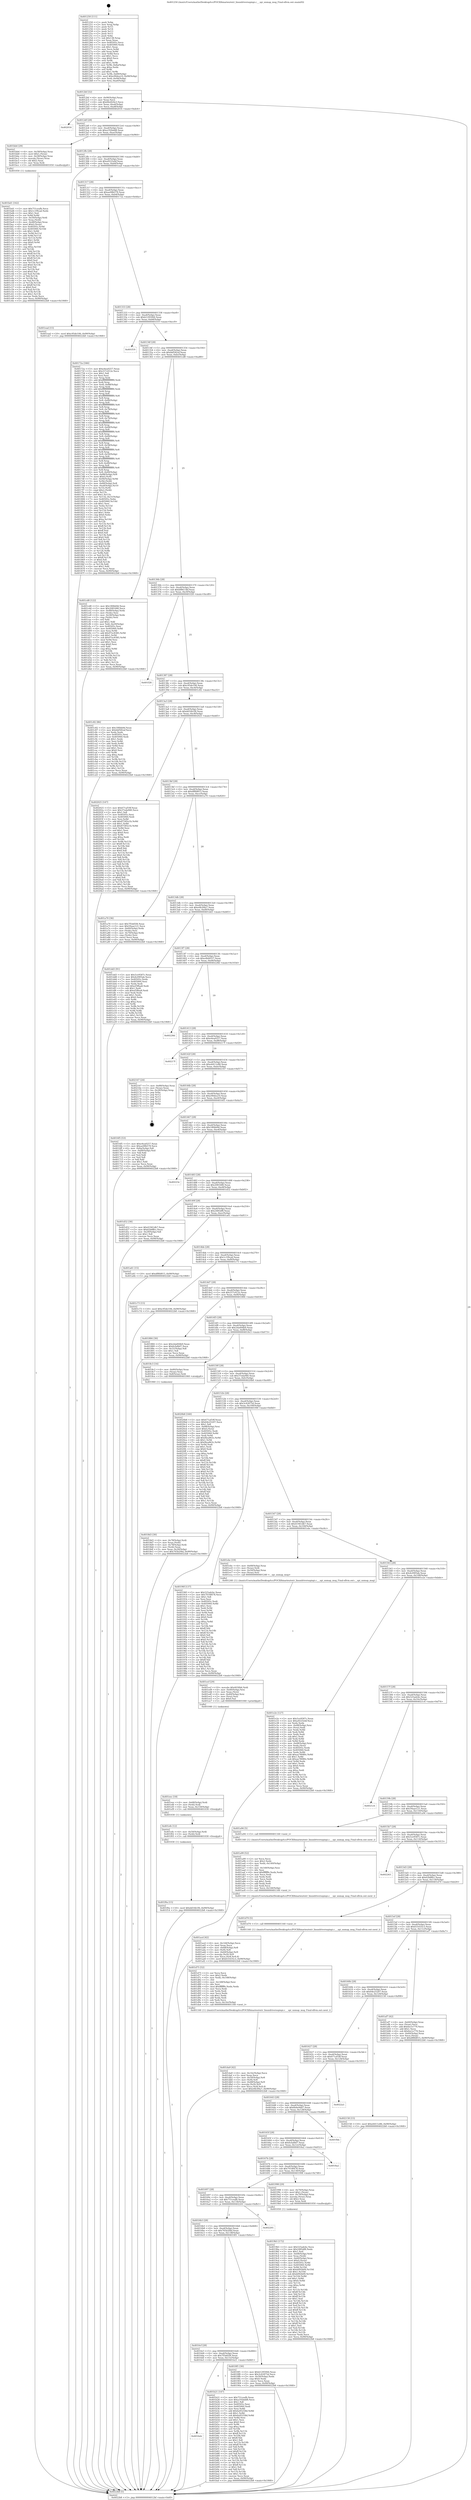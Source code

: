 digraph "0x401250" {
  label = "0x401250 (/mnt/c/Users/mathe/Desktop/tcc/POCII/binaries/extr_linuxdriversspispi.c___spi_unmap_msg_Final-ollvm.out::main(0))"
  labelloc = "t"
  node[shape=record]

  Entry [label="",width=0.3,height=0.3,shape=circle,fillcolor=black,style=filled]
  "0x4012bf" [label="{
     0x4012bf [32]\l
     | [instrs]\l
     &nbsp;&nbsp;0x4012bf \<+6\>: mov -0x90(%rbp),%eax\l
     &nbsp;&nbsp;0x4012c5 \<+2\>: mov %eax,%ecx\l
     &nbsp;&nbsp;0x4012c7 \<+6\>: sub $0x84e820e3,%ecx\l
     &nbsp;&nbsp;0x4012cd \<+6\>: mov %eax,-0xa4(%rbp)\l
     &nbsp;&nbsp;0x4012d3 \<+6\>: mov %ecx,-0xa8(%rbp)\l
     &nbsp;&nbsp;0x4012d9 \<+6\>: je 0000000000402016 \<main+0xdc6\>\l
  }"]
  "0x402016" [label="{
     0x402016\l
  }", style=dashed]
  "0x4012df" [label="{
     0x4012df [28]\l
     | [instrs]\l
     &nbsp;&nbsp;0x4012df \<+5\>: jmp 00000000004012e4 \<main+0x94\>\l
     &nbsp;&nbsp;0x4012e4 \<+6\>: mov -0xa4(%rbp),%eax\l
     &nbsp;&nbsp;0x4012ea \<+5\>: sub $0xa192bdd8,%eax\l
     &nbsp;&nbsp;0x4012ef \<+6\>: mov %eax,-0xac(%rbp)\l
     &nbsp;&nbsp;0x4012f5 \<+6\>: je 0000000000401bb4 \<main+0x964\>\l
  }"]
  Exit [label="",width=0.3,height=0.3,shape=circle,fillcolor=black,style=filled,peripheries=2]
  "0x401bb4" [label="{
     0x401bb4 [29]\l
     | [instrs]\l
     &nbsp;&nbsp;0x401bb4 \<+4\>: mov -0x58(%rbp),%rax\l
     &nbsp;&nbsp;0x401bb8 \<+6\>: movl $0x1,(%rax)\l
     &nbsp;&nbsp;0x401bbe \<+4\>: mov -0x58(%rbp),%rax\l
     &nbsp;&nbsp;0x401bc2 \<+3\>: movslq (%rax),%rax\l
     &nbsp;&nbsp;0x401bc5 \<+4\>: shl $0x2,%rax\l
     &nbsp;&nbsp;0x401bc9 \<+3\>: mov %rax,%rdi\l
     &nbsp;&nbsp;0x401bcc \<+5\>: call 0000000000401050 \<malloc@plt\>\l
     | [calls]\l
     &nbsp;&nbsp;0x401050 \{1\} (unknown)\l
  }"]
  "0x4012fb" [label="{
     0x4012fb [28]\l
     | [instrs]\l
     &nbsp;&nbsp;0x4012fb \<+5\>: jmp 0000000000401300 \<main+0xb0\>\l
     &nbsp;&nbsp;0x401300 \<+6\>: mov -0xa4(%rbp),%eax\l
     &nbsp;&nbsp;0x401306 \<+5\>: sub $0xa9225ebf,%eax\l
     &nbsp;&nbsp;0x40130b \<+6\>: mov %eax,-0xb0(%rbp)\l
     &nbsp;&nbsp;0x401311 \<+6\>: je 0000000000401ead \<main+0xc5d\>\l
  }"]
  "0x401f0a" [label="{
     0x401f0a [15]\l
     | [instrs]\l
     &nbsp;&nbsp;0x401f0a \<+10\>: movl $0xdd16b1f6,-0x90(%rbp)\l
     &nbsp;&nbsp;0x401f14 \<+5\>: jmp 00000000004022b8 \<main+0x1068\>\l
  }"]
  "0x401ead" [label="{
     0x401ead [15]\l
     | [instrs]\l
     &nbsp;&nbsp;0x401ead \<+10\>: movl $0xc95de106,-0x90(%rbp)\l
     &nbsp;&nbsp;0x401eb7 \<+5\>: jmp 00000000004022b8 \<main+0x1068\>\l
  }"]
  "0x401317" [label="{
     0x401317 [28]\l
     | [instrs]\l
     &nbsp;&nbsp;0x401317 \<+5\>: jmp 000000000040131c \<main+0xcc\>\l
     &nbsp;&nbsp;0x40131c \<+6\>: mov -0xa4(%rbp),%eax\l
     &nbsp;&nbsp;0x401322 \<+5\>: sub $0xae08b578,%eax\l
     &nbsp;&nbsp;0x401327 \<+6\>: mov %eax,-0xb4(%rbp)\l
     &nbsp;&nbsp;0x40132d \<+6\>: je 000000000040172a \<main+0x4da\>\l
  }"]
  "0x401efe" [label="{
     0x401efe [12]\l
     | [instrs]\l
     &nbsp;&nbsp;0x401efe \<+4\>: mov -0x50(%rbp),%rdi\l
     &nbsp;&nbsp;0x401f02 \<+3\>: mov (%rdi),%rdi\l
     &nbsp;&nbsp;0x401f05 \<+5\>: call 0000000000401030 \<free@plt\>\l
     | [calls]\l
     &nbsp;&nbsp;0x401030 \{1\} (unknown)\l
  }"]
  "0x40172a" [label="{
     0x40172a [346]\l
     | [instrs]\l
     &nbsp;&nbsp;0x40172a \<+5\>: mov $0xe4ea0257,%eax\l
     &nbsp;&nbsp;0x40172f \<+5\>: mov $0x257c012e,%ecx\l
     &nbsp;&nbsp;0x401734 \<+2\>: mov $0x1,%dl\l
     &nbsp;&nbsp;0x401736 \<+2\>: xor %esi,%esi\l
     &nbsp;&nbsp;0x401738 \<+3\>: mov %rsp,%rdi\l
     &nbsp;&nbsp;0x40173b \<+4\>: add $0xfffffffffffffff0,%rdi\l
     &nbsp;&nbsp;0x40173f \<+3\>: mov %rdi,%rsp\l
     &nbsp;&nbsp;0x401742 \<+7\>: mov %rdi,-0x88(%rbp)\l
     &nbsp;&nbsp;0x401749 \<+3\>: mov %rsp,%rdi\l
     &nbsp;&nbsp;0x40174c \<+4\>: add $0xfffffffffffffff0,%rdi\l
     &nbsp;&nbsp;0x401750 \<+3\>: mov %rdi,%rsp\l
     &nbsp;&nbsp;0x401753 \<+3\>: mov %rsp,%r8\l
     &nbsp;&nbsp;0x401756 \<+4\>: add $0xfffffffffffffff0,%r8\l
     &nbsp;&nbsp;0x40175a \<+3\>: mov %r8,%rsp\l
     &nbsp;&nbsp;0x40175d \<+4\>: mov %r8,-0x80(%rbp)\l
     &nbsp;&nbsp;0x401761 \<+3\>: mov %rsp,%r8\l
     &nbsp;&nbsp;0x401764 \<+4\>: add $0xfffffffffffffff0,%r8\l
     &nbsp;&nbsp;0x401768 \<+3\>: mov %r8,%rsp\l
     &nbsp;&nbsp;0x40176b \<+4\>: mov %r8,-0x78(%rbp)\l
     &nbsp;&nbsp;0x40176f \<+3\>: mov %rsp,%r8\l
     &nbsp;&nbsp;0x401772 \<+4\>: add $0xfffffffffffffff0,%r8\l
     &nbsp;&nbsp;0x401776 \<+3\>: mov %r8,%rsp\l
     &nbsp;&nbsp;0x401779 \<+4\>: mov %r8,-0x70(%rbp)\l
     &nbsp;&nbsp;0x40177d \<+3\>: mov %rsp,%r8\l
     &nbsp;&nbsp;0x401780 \<+4\>: add $0xfffffffffffffff0,%r8\l
     &nbsp;&nbsp;0x401784 \<+3\>: mov %r8,%rsp\l
     &nbsp;&nbsp;0x401787 \<+4\>: mov %r8,-0x68(%rbp)\l
     &nbsp;&nbsp;0x40178b \<+3\>: mov %rsp,%r8\l
     &nbsp;&nbsp;0x40178e \<+4\>: add $0xfffffffffffffff0,%r8\l
     &nbsp;&nbsp;0x401792 \<+3\>: mov %r8,%rsp\l
     &nbsp;&nbsp;0x401795 \<+4\>: mov %r8,-0x60(%rbp)\l
     &nbsp;&nbsp;0x401799 \<+3\>: mov %rsp,%r8\l
     &nbsp;&nbsp;0x40179c \<+4\>: add $0xfffffffffffffff0,%r8\l
     &nbsp;&nbsp;0x4017a0 \<+3\>: mov %r8,%rsp\l
     &nbsp;&nbsp;0x4017a3 \<+4\>: mov %r8,-0x58(%rbp)\l
     &nbsp;&nbsp;0x4017a7 \<+3\>: mov %rsp,%r8\l
     &nbsp;&nbsp;0x4017aa \<+4\>: add $0xfffffffffffffff0,%r8\l
     &nbsp;&nbsp;0x4017ae \<+3\>: mov %r8,%rsp\l
     &nbsp;&nbsp;0x4017b1 \<+4\>: mov %r8,-0x50(%rbp)\l
     &nbsp;&nbsp;0x4017b5 \<+3\>: mov %rsp,%r8\l
     &nbsp;&nbsp;0x4017b8 \<+4\>: add $0xfffffffffffffff0,%r8\l
     &nbsp;&nbsp;0x4017bc \<+3\>: mov %r8,%rsp\l
     &nbsp;&nbsp;0x4017bf \<+4\>: mov %r8,-0x48(%rbp)\l
     &nbsp;&nbsp;0x4017c3 \<+3\>: mov %rsp,%r8\l
     &nbsp;&nbsp;0x4017c6 \<+4\>: add $0xfffffffffffffff0,%r8\l
     &nbsp;&nbsp;0x4017ca \<+3\>: mov %r8,%rsp\l
     &nbsp;&nbsp;0x4017cd \<+4\>: mov %r8,-0x40(%rbp)\l
     &nbsp;&nbsp;0x4017d1 \<+7\>: mov -0x88(%rbp),%r8\l
     &nbsp;&nbsp;0x4017d8 \<+7\>: movl $0x0,(%r8)\l
     &nbsp;&nbsp;0x4017df \<+7\>: mov -0x94(%rbp),%r9d\l
     &nbsp;&nbsp;0x4017e6 \<+3\>: mov %r9d,(%rdi)\l
     &nbsp;&nbsp;0x4017e9 \<+4\>: mov -0x80(%rbp),%r8\l
     &nbsp;&nbsp;0x4017ed \<+7\>: mov -0xa0(%rbp),%r10\l
     &nbsp;&nbsp;0x4017f4 \<+3\>: mov %r10,(%r8)\l
     &nbsp;&nbsp;0x4017f7 \<+3\>: cmpl $0x2,(%rdi)\l
     &nbsp;&nbsp;0x4017fa \<+4\>: setne %r11b\l
     &nbsp;&nbsp;0x4017fe \<+4\>: and $0x1,%r11b\l
     &nbsp;&nbsp;0x401802 \<+4\>: mov %r11b,-0x31(%rbp)\l
     &nbsp;&nbsp;0x401806 \<+7\>: mov 0x40505c,%ebx\l
     &nbsp;&nbsp;0x40180d \<+8\>: mov 0x405060,%r14d\l
     &nbsp;&nbsp;0x401815 \<+3\>: sub $0x1,%esi\l
     &nbsp;&nbsp;0x401818 \<+3\>: mov %ebx,%r15d\l
     &nbsp;&nbsp;0x40181b \<+3\>: add %esi,%r15d\l
     &nbsp;&nbsp;0x40181e \<+4\>: imul %r15d,%ebx\l
     &nbsp;&nbsp;0x401822 \<+3\>: and $0x1,%ebx\l
     &nbsp;&nbsp;0x401825 \<+3\>: cmp $0x0,%ebx\l
     &nbsp;&nbsp;0x401828 \<+4\>: sete %r11b\l
     &nbsp;&nbsp;0x40182c \<+4\>: cmp $0xa,%r14d\l
     &nbsp;&nbsp;0x401830 \<+4\>: setl %r12b\l
     &nbsp;&nbsp;0x401834 \<+3\>: mov %r11b,%r13b\l
     &nbsp;&nbsp;0x401837 \<+4\>: xor $0xff,%r13b\l
     &nbsp;&nbsp;0x40183b \<+3\>: mov %r12b,%sil\l
     &nbsp;&nbsp;0x40183e \<+4\>: xor $0xff,%sil\l
     &nbsp;&nbsp;0x401842 \<+3\>: xor $0x0,%dl\l
     &nbsp;&nbsp;0x401845 \<+3\>: mov %r13b,%dil\l
     &nbsp;&nbsp;0x401848 \<+4\>: and $0x0,%dil\l
     &nbsp;&nbsp;0x40184c \<+3\>: and %dl,%r11b\l
     &nbsp;&nbsp;0x40184f \<+3\>: mov %sil,%r8b\l
     &nbsp;&nbsp;0x401852 \<+4\>: and $0x0,%r8b\l
     &nbsp;&nbsp;0x401856 \<+3\>: and %dl,%r12b\l
     &nbsp;&nbsp;0x401859 \<+3\>: or %r11b,%dil\l
     &nbsp;&nbsp;0x40185c \<+3\>: or %r12b,%r8b\l
     &nbsp;&nbsp;0x40185f \<+3\>: xor %r8b,%dil\l
     &nbsp;&nbsp;0x401862 \<+3\>: or %sil,%r13b\l
     &nbsp;&nbsp;0x401865 \<+4\>: xor $0xff,%r13b\l
     &nbsp;&nbsp;0x401869 \<+3\>: or $0x0,%dl\l
     &nbsp;&nbsp;0x40186c \<+3\>: and %dl,%r13b\l
     &nbsp;&nbsp;0x40186f \<+3\>: or %r13b,%dil\l
     &nbsp;&nbsp;0x401872 \<+4\>: test $0x1,%dil\l
     &nbsp;&nbsp;0x401876 \<+3\>: cmovne %ecx,%eax\l
     &nbsp;&nbsp;0x401879 \<+6\>: mov %eax,-0x90(%rbp)\l
     &nbsp;&nbsp;0x40187f \<+5\>: jmp 00000000004022b8 \<main+0x1068\>\l
  }"]
  "0x401333" [label="{
     0x401333 [28]\l
     | [instrs]\l
     &nbsp;&nbsp;0x401333 \<+5\>: jmp 0000000000401338 \<main+0xe8\>\l
     &nbsp;&nbsp;0x401338 \<+6\>: mov -0xa4(%rbp),%eax\l
     &nbsp;&nbsp;0x40133e \<+5\>: sub $0xb1295944,%eax\l
     &nbsp;&nbsp;0x401343 \<+6\>: mov %eax,-0xb8(%rbp)\l
     &nbsp;&nbsp;0x401349 \<+6\>: je 0000000000401f19 \<main+0xcc9\>\l
  }"]
  "0x401eec" [label="{
     0x401eec [18]\l
     | [instrs]\l
     &nbsp;&nbsp;0x401eec \<+4\>: mov -0x68(%rbp),%rdi\l
     &nbsp;&nbsp;0x401ef0 \<+3\>: mov (%rdi),%rdi\l
     &nbsp;&nbsp;0x401ef3 \<+6\>: mov %eax,-0x150(%rbp)\l
     &nbsp;&nbsp;0x401ef9 \<+5\>: call 0000000000401030 \<free@plt\>\l
     | [calls]\l
     &nbsp;&nbsp;0x401030 \{1\} (unknown)\l
  }"]
  "0x401f19" [label="{
     0x401f19\l
  }", style=dashed]
  "0x40134f" [label="{
     0x40134f [28]\l
     | [instrs]\l
     &nbsp;&nbsp;0x40134f \<+5\>: jmp 0000000000401354 \<main+0x104\>\l
     &nbsp;&nbsp;0x401354 \<+6\>: mov -0xa4(%rbp),%eax\l
     &nbsp;&nbsp;0x40135a \<+5\>: sub $0xbbf582af,%eax\l
     &nbsp;&nbsp;0x40135f \<+6\>: mov %eax,-0xbc(%rbp)\l
     &nbsp;&nbsp;0x401365 \<+6\>: je 0000000000401cd8 \<main+0xa88\>\l
  }"]
  "0x401ecf" [label="{
     0x401ecf [29]\l
     | [instrs]\l
     &nbsp;&nbsp;0x401ecf \<+10\>: movabs $0x4030b6,%rdi\l
     &nbsp;&nbsp;0x401ed9 \<+4\>: mov -0x40(%rbp),%rsi\l
     &nbsp;&nbsp;0x401edd \<+2\>: mov %eax,(%rsi)\l
     &nbsp;&nbsp;0x401edf \<+4\>: mov -0x40(%rbp),%rsi\l
     &nbsp;&nbsp;0x401ee3 \<+2\>: mov (%rsi),%esi\l
     &nbsp;&nbsp;0x401ee5 \<+2\>: mov $0x0,%al\l
     &nbsp;&nbsp;0x401ee7 \<+5\>: call 0000000000401040 \<printf@plt\>\l
     | [calls]\l
     &nbsp;&nbsp;0x401040 \{1\} (unknown)\l
  }"]
  "0x401cd8" [label="{
     0x401cd8 [122]\l
     | [instrs]\l
     &nbsp;&nbsp;0x401cd8 \<+5\>: mov $0x180bb9d,%eax\l
     &nbsp;&nbsp;0x401cdd \<+5\>: mov $0x2081680,%ecx\l
     &nbsp;&nbsp;0x401ce2 \<+4\>: mov -0x48(%rbp),%rdx\l
     &nbsp;&nbsp;0x401ce6 \<+2\>: mov (%rdx),%esi\l
     &nbsp;&nbsp;0x401ce8 \<+4\>: mov -0x58(%rbp),%rdx\l
     &nbsp;&nbsp;0x401cec \<+2\>: cmp (%rdx),%esi\l
     &nbsp;&nbsp;0x401cee \<+4\>: setl %dil\l
     &nbsp;&nbsp;0x401cf2 \<+4\>: and $0x1,%dil\l
     &nbsp;&nbsp;0x401cf6 \<+4\>: mov %dil,-0x29(%rbp)\l
     &nbsp;&nbsp;0x401cfa \<+7\>: mov 0x40505c,%esi\l
     &nbsp;&nbsp;0x401d01 \<+8\>: mov 0x405060,%r8d\l
     &nbsp;&nbsp;0x401d09 \<+3\>: mov %esi,%r9d\l
     &nbsp;&nbsp;0x401d0c \<+7\>: add $0x97ec8385,%r9d\l
     &nbsp;&nbsp;0x401d13 \<+4\>: sub $0x1,%r9d\l
     &nbsp;&nbsp;0x401d17 \<+7\>: sub $0x97ec8385,%r9d\l
     &nbsp;&nbsp;0x401d1e \<+4\>: imul %r9d,%esi\l
     &nbsp;&nbsp;0x401d22 \<+3\>: and $0x1,%esi\l
     &nbsp;&nbsp;0x401d25 \<+3\>: cmp $0x0,%esi\l
     &nbsp;&nbsp;0x401d28 \<+4\>: sete %dil\l
     &nbsp;&nbsp;0x401d2c \<+4\>: cmp $0xa,%r8d\l
     &nbsp;&nbsp;0x401d30 \<+4\>: setl %r10b\l
     &nbsp;&nbsp;0x401d34 \<+3\>: mov %dil,%r11b\l
     &nbsp;&nbsp;0x401d37 \<+3\>: and %r10b,%r11b\l
     &nbsp;&nbsp;0x401d3a \<+3\>: xor %r10b,%dil\l
     &nbsp;&nbsp;0x401d3d \<+3\>: or %dil,%r11b\l
     &nbsp;&nbsp;0x401d40 \<+4\>: test $0x1,%r11b\l
     &nbsp;&nbsp;0x401d44 \<+3\>: cmovne %ecx,%eax\l
     &nbsp;&nbsp;0x401d47 \<+6\>: mov %eax,-0x90(%rbp)\l
     &nbsp;&nbsp;0x401d4d \<+5\>: jmp 00000000004022b8 \<main+0x1068\>\l
  }"]
  "0x40136b" [label="{
     0x40136b [28]\l
     | [instrs]\l
     &nbsp;&nbsp;0x40136b \<+5\>: jmp 0000000000401370 \<main+0x120\>\l
     &nbsp;&nbsp;0x401370 \<+6\>: mov -0xa4(%rbp),%eax\l
     &nbsp;&nbsp;0x401376 \<+5\>: sub $0xbf8613bf,%eax\l
     &nbsp;&nbsp;0x40137b \<+6\>: mov %eax,-0xc0(%rbp)\l
     &nbsp;&nbsp;0x401381 \<+6\>: je 0000000000401f28 \<main+0xcd8\>\l
  }"]
  "0x401da9" [label="{
     0x401da9 [42]\l
     | [instrs]\l
     &nbsp;&nbsp;0x401da9 \<+6\>: mov -0x14c(%rbp),%ecx\l
     &nbsp;&nbsp;0x401daf \<+3\>: imul %eax,%ecx\l
     &nbsp;&nbsp;0x401db2 \<+4\>: mov -0x50(%rbp),%r8\l
     &nbsp;&nbsp;0x401db6 \<+3\>: mov (%r8),%r8\l
     &nbsp;&nbsp;0x401db9 \<+4\>: mov -0x48(%rbp),%r9\l
     &nbsp;&nbsp;0x401dbd \<+3\>: movslq (%r9),%r9\l
     &nbsp;&nbsp;0x401dc0 \<+4\>: mov %ecx,(%r8,%r9,4)\l
     &nbsp;&nbsp;0x401dc4 \<+10\>: movl $0xe0b3f4a7,-0x90(%rbp)\l
     &nbsp;&nbsp;0x401dce \<+5\>: jmp 00000000004022b8 \<main+0x1068\>\l
  }"]
  "0x401f28" [label="{
     0x401f28\l
  }", style=dashed]
  "0x401387" [label="{
     0x401387 [28]\l
     | [instrs]\l
     &nbsp;&nbsp;0x401387 \<+5\>: jmp 000000000040138c \<main+0x13c\>\l
     &nbsp;&nbsp;0x40138c \<+6\>: mov -0xa4(%rbp),%eax\l
     &nbsp;&nbsp;0x401392 \<+5\>: sub $0xc95de106,%eax\l
     &nbsp;&nbsp;0x401397 \<+6\>: mov %eax,-0xc4(%rbp)\l
     &nbsp;&nbsp;0x40139d \<+6\>: je 0000000000401c82 \<main+0xa32\>\l
  }"]
  "0x401d75" [label="{
     0x401d75 [52]\l
     | [instrs]\l
     &nbsp;&nbsp;0x401d75 \<+2\>: xor %ecx,%ecx\l
     &nbsp;&nbsp;0x401d77 \<+5\>: mov $0x2,%edx\l
     &nbsp;&nbsp;0x401d7c \<+6\>: mov %edx,-0x148(%rbp)\l
     &nbsp;&nbsp;0x401d82 \<+1\>: cltd\l
     &nbsp;&nbsp;0x401d83 \<+6\>: mov -0x148(%rbp),%esi\l
     &nbsp;&nbsp;0x401d89 \<+2\>: idiv %esi\l
     &nbsp;&nbsp;0x401d8b \<+6\>: imul $0xfffffffe,%edx,%edx\l
     &nbsp;&nbsp;0x401d91 \<+2\>: mov %ecx,%edi\l
     &nbsp;&nbsp;0x401d93 \<+2\>: sub %edx,%edi\l
     &nbsp;&nbsp;0x401d95 \<+2\>: mov %ecx,%edx\l
     &nbsp;&nbsp;0x401d97 \<+3\>: sub $0x1,%edx\l
     &nbsp;&nbsp;0x401d9a \<+2\>: add %edx,%edi\l
     &nbsp;&nbsp;0x401d9c \<+2\>: sub %edi,%ecx\l
     &nbsp;&nbsp;0x401d9e \<+6\>: mov %ecx,-0x14c(%rbp)\l
     &nbsp;&nbsp;0x401da4 \<+5\>: call 0000000000401160 \<next_i\>\l
     | [calls]\l
     &nbsp;&nbsp;0x401160 \{1\} (/mnt/c/Users/mathe/Desktop/tcc/POCII/binaries/extr_linuxdriversspispi.c___spi_unmap_msg_Final-ollvm.out::next_i)\l
  }"]
  "0x401c82" [label="{
     0x401c82 [86]\l
     | [instrs]\l
     &nbsp;&nbsp;0x401c82 \<+5\>: mov $0x180bb9d,%eax\l
     &nbsp;&nbsp;0x401c87 \<+5\>: mov $0xbbf582af,%ecx\l
     &nbsp;&nbsp;0x401c8c \<+2\>: xor %edx,%edx\l
     &nbsp;&nbsp;0x401c8e \<+7\>: mov 0x40505c,%esi\l
     &nbsp;&nbsp;0x401c95 \<+7\>: mov 0x405060,%edi\l
     &nbsp;&nbsp;0x401c9c \<+3\>: sub $0x1,%edx\l
     &nbsp;&nbsp;0x401c9f \<+3\>: mov %esi,%r8d\l
     &nbsp;&nbsp;0x401ca2 \<+3\>: add %edx,%r8d\l
     &nbsp;&nbsp;0x401ca5 \<+4\>: imul %r8d,%esi\l
     &nbsp;&nbsp;0x401ca9 \<+3\>: and $0x1,%esi\l
     &nbsp;&nbsp;0x401cac \<+3\>: cmp $0x0,%esi\l
     &nbsp;&nbsp;0x401caf \<+4\>: sete %r9b\l
     &nbsp;&nbsp;0x401cb3 \<+3\>: cmp $0xa,%edi\l
     &nbsp;&nbsp;0x401cb6 \<+4\>: setl %r10b\l
     &nbsp;&nbsp;0x401cba \<+3\>: mov %r9b,%r11b\l
     &nbsp;&nbsp;0x401cbd \<+3\>: and %r10b,%r11b\l
     &nbsp;&nbsp;0x401cc0 \<+3\>: xor %r10b,%r9b\l
     &nbsp;&nbsp;0x401cc3 \<+3\>: or %r9b,%r11b\l
     &nbsp;&nbsp;0x401cc6 \<+4\>: test $0x1,%r11b\l
     &nbsp;&nbsp;0x401cca \<+3\>: cmovne %ecx,%eax\l
     &nbsp;&nbsp;0x401ccd \<+6\>: mov %eax,-0x90(%rbp)\l
     &nbsp;&nbsp;0x401cd3 \<+5\>: jmp 00000000004022b8 \<main+0x1068\>\l
  }"]
  "0x4013a3" [label="{
     0x4013a3 [28]\l
     | [instrs]\l
     &nbsp;&nbsp;0x4013a3 \<+5\>: jmp 00000000004013a8 \<main+0x158\>\l
     &nbsp;&nbsp;0x4013a8 \<+6\>: mov -0xa4(%rbp),%eax\l
     &nbsp;&nbsp;0x4013ae \<+5\>: sub $0xdd16b1f6,%eax\l
     &nbsp;&nbsp;0x4013b3 \<+6\>: mov %eax,-0xc8(%rbp)\l
     &nbsp;&nbsp;0x4013b9 \<+6\>: je 0000000000402025 \<main+0xdd5\>\l
  }"]
  "0x401bd1" [label="{
     0x401bd1 [162]\l
     | [instrs]\l
     &nbsp;&nbsp;0x401bd1 \<+5\>: mov $0x751ceafb,%ecx\l
     &nbsp;&nbsp;0x401bd6 \<+5\>: mov $0x1c1f9cad,%edx\l
     &nbsp;&nbsp;0x401bdb \<+3\>: mov $0x1,%sil\l
     &nbsp;&nbsp;0x401bde \<+3\>: xor %r8d,%r8d\l
     &nbsp;&nbsp;0x401be1 \<+4\>: mov -0x50(%rbp),%rdi\l
     &nbsp;&nbsp;0x401be5 \<+3\>: mov %rax,(%rdi)\l
     &nbsp;&nbsp;0x401be8 \<+4\>: mov -0x48(%rbp),%rax\l
     &nbsp;&nbsp;0x401bec \<+6\>: movl $0x0,(%rax)\l
     &nbsp;&nbsp;0x401bf2 \<+8\>: mov 0x40505c,%r9d\l
     &nbsp;&nbsp;0x401bfa \<+8\>: mov 0x405060,%r10d\l
     &nbsp;&nbsp;0x401c02 \<+4\>: sub $0x1,%r8d\l
     &nbsp;&nbsp;0x401c06 \<+3\>: mov %r9d,%r11d\l
     &nbsp;&nbsp;0x401c09 \<+3\>: add %r8d,%r11d\l
     &nbsp;&nbsp;0x401c0c \<+4\>: imul %r11d,%r9d\l
     &nbsp;&nbsp;0x401c10 \<+4\>: and $0x1,%r9d\l
     &nbsp;&nbsp;0x401c14 \<+4\>: cmp $0x0,%r9d\l
     &nbsp;&nbsp;0x401c18 \<+3\>: sete %bl\l
     &nbsp;&nbsp;0x401c1b \<+4\>: cmp $0xa,%r10d\l
     &nbsp;&nbsp;0x401c1f \<+4\>: setl %r14b\l
     &nbsp;&nbsp;0x401c23 \<+3\>: mov %bl,%r15b\l
     &nbsp;&nbsp;0x401c26 \<+4\>: xor $0xff,%r15b\l
     &nbsp;&nbsp;0x401c2a \<+3\>: mov %r14b,%r12b\l
     &nbsp;&nbsp;0x401c2d \<+4\>: xor $0xff,%r12b\l
     &nbsp;&nbsp;0x401c31 \<+4\>: xor $0x0,%sil\l
     &nbsp;&nbsp;0x401c35 \<+3\>: mov %r15b,%r13b\l
     &nbsp;&nbsp;0x401c38 \<+4\>: and $0x0,%r13b\l
     &nbsp;&nbsp;0x401c3c \<+3\>: and %sil,%bl\l
     &nbsp;&nbsp;0x401c3f \<+3\>: mov %r12b,%al\l
     &nbsp;&nbsp;0x401c42 \<+2\>: and $0x0,%al\l
     &nbsp;&nbsp;0x401c44 \<+3\>: and %sil,%r14b\l
     &nbsp;&nbsp;0x401c47 \<+3\>: or %bl,%r13b\l
     &nbsp;&nbsp;0x401c4a \<+3\>: or %r14b,%al\l
     &nbsp;&nbsp;0x401c4d \<+3\>: xor %al,%r13b\l
     &nbsp;&nbsp;0x401c50 \<+3\>: or %r12b,%r15b\l
     &nbsp;&nbsp;0x401c53 \<+4\>: xor $0xff,%r15b\l
     &nbsp;&nbsp;0x401c57 \<+4\>: or $0x0,%sil\l
     &nbsp;&nbsp;0x401c5b \<+3\>: and %sil,%r15b\l
     &nbsp;&nbsp;0x401c5e \<+3\>: or %r15b,%r13b\l
     &nbsp;&nbsp;0x401c61 \<+4\>: test $0x1,%r13b\l
     &nbsp;&nbsp;0x401c65 \<+3\>: cmovne %edx,%ecx\l
     &nbsp;&nbsp;0x401c68 \<+6\>: mov %ecx,-0x90(%rbp)\l
     &nbsp;&nbsp;0x401c6e \<+5\>: jmp 00000000004022b8 \<main+0x1068\>\l
  }"]
  "0x402025" [label="{
     0x402025 [147]\l
     | [instrs]\l
     &nbsp;&nbsp;0x402025 \<+5\>: mov $0x671af18f,%eax\l
     &nbsp;&nbsp;0x40202a \<+5\>: mov $0x37eda940,%ecx\l
     &nbsp;&nbsp;0x40202f \<+2\>: mov $0x1,%dl\l
     &nbsp;&nbsp;0x402031 \<+7\>: mov 0x40505c,%esi\l
     &nbsp;&nbsp;0x402038 \<+7\>: mov 0x405060,%edi\l
     &nbsp;&nbsp;0x40203f \<+3\>: mov %esi,%r8d\l
     &nbsp;&nbsp;0x402042 \<+7\>: add $0x87585e1b,%r8d\l
     &nbsp;&nbsp;0x402049 \<+4\>: sub $0x1,%r8d\l
     &nbsp;&nbsp;0x40204d \<+7\>: sub $0x87585e1b,%r8d\l
     &nbsp;&nbsp;0x402054 \<+4\>: imul %r8d,%esi\l
     &nbsp;&nbsp;0x402058 \<+3\>: and $0x1,%esi\l
     &nbsp;&nbsp;0x40205b \<+3\>: cmp $0x0,%esi\l
     &nbsp;&nbsp;0x40205e \<+4\>: sete %r9b\l
     &nbsp;&nbsp;0x402062 \<+3\>: cmp $0xa,%edi\l
     &nbsp;&nbsp;0x402065 \<+4\>: setl %r10b\l
     &nbsp;&nbsp;0x402069 \<+3\>: mov %r9b,%r11b\l
     &nbsp;&nbsp;0x40206c \<+4\>: xor $0xff,%r11b\l
     &nbsp;&nbsp;0x402070 \<+3\>: mov %r10b,%bl\l
     &nbsp;&nbsp;0x402073 \<+3\>: xor $0xff,%bl\l
     &nbsp;&nbsp;0x402076 \<+3\>: xor $0x0,%dl\l
     &nbsp;&nbsp;0x402079 \<+3\>: mov %r11b,%r14b\l
     &nbsp;&nbsp;0x40207c \<+4\>: and $0x0,%r14b\l
     &nbsp;&nbsp;0x402080 \<+3\>: and %dl,%r9b\l
     &nbsp;&nbsp;0x402083 \<+3\>: mov %bl,%r15b\l
     &nbsp;&nbsp;0x402086 \<+4\>: and $0x0,%r15b\l
     &nbsp;&nbsp;0x40208a \<+3\>: and %dl,%r10b\l
     &nbsp;&nbsp;0x40208d \<+3\>: or %r9b,%r14b\l
     &nbsp;&nbsp;0x402090 \<+3\>: or %r10b,%r15b\l
     &nbsp;&nbsp;0x402093 \<+3\>: xor %r15b,%r14b\l
     &nbsp;&nbsp;0x402096 \<+3\>: or %bl,%r11b\l
     &nbsp;&nbsp;0x402099 \<+4\>: xor $0xff,%r11b\l
     &nbsp;&nbsp;0x40209d \<+3\>: or $0x0,%dl\l
     &nbsp;&nbsp;0x4020a0 \<+3\>: and %dl,%r11b\l
     &nbsp;&nbsp;0x4020a3 \<+3\>: or %r11b,%r14b\l
     &nbsp;&nbsp;0x4020a6 \<+4\>: test $0x1,%r14b\l
     &nbsp;&nbsp;0x4020aa \<+3\>: cmovne %ecx,%eax\l
     &nbsp;&nbsp;0x4020ad \<+6\>: mov %eax,-0x90(%rbp)\l
     &nbsp;&nbsp;0x4020b3 \<+5\>: jmp 00000000004022b8 \<main+0x1068\>\l
  }"]
  "0x4013bf" [label="{
     0x4013bf [28]\l
     | [instrs]\l
     &nbsp;&nbsp;0x4013bf \<+5\>: jmp 00000000004013c4 \<main+0x174\>\l
     &nbsp;&nbsp;0x4013c4 \<+6\>: mov -0xa4(%rbp),%eax\l
     &nbsp;&nbsp;0x4013ca \<+5\>: sub $0xdf8fd815,%eax\l
     &nbsp;&nbsp;0x4013cf \<+6\>: mov %eax,-0xcc(%rbp)\l
     &nbsp;&nbsp;0x4013d5 \<+6\>: je 0000000000401a70 \<main+0x820\>\l
  }"]
  "0x4016eb" [label="{
     0x4016eb\l
  }", style=dashed]
  "0x401a70" [label="{
     0x401a70 [36]\l
     | [instrs]\l
     &nbsp;&nbsp;0x401a70 \<+5\>: mov $0x7f5dd5f4,%eax\l
     &nbsp;&nbsp;0x401a75 \<+5\>: mov $0x59aae121,%ecx\l
     &nbsp;&nbsp;0x401a7a \<+4\>: mov -0x60(%rbp),%rdx\l
     &nbsp;&nbsp;0x401a7e \<+2\>: mov (%rdx),%esi\l
     &nbsp;&nbsp;0x401a80 \<+4\>: mov -0x70(%rbp),%rdx\l
     &nbsp;&nbsp;0x401a84 \<+2\>: cmp (%rdx),%esi\l
     &nbsp;&nbsp;0x401a86 \<+3\>: cmovl %ecx,%eax\l
     &nbsp;&nbsp;0x401a89 \<+6\>: mov %eax,-0x90(%rbp)\l
     &nbsp;&nbsp;0x401a8f \<+5\>: jmp 00000000004022b8 \<main+0x1068\>\l
  }"]
  "0x4013db" [label="{
     0x4013db [28]\l
     | [instrs]\l
     &nbsp;&nbsp;0x4013db \<+5\>: jmp 00000000004013e0 \<main+0x190\>\l
     &nbsp;&nbsp;0x4013e0 \<+6\>: mov -0xa4(%rbp),%eax\l
     &nbsp;&nbsp;0x4013e6 \<+5\>: sub $0xe0b3f4a7,%eax\l
     &nbsp;&nbsp;0x4013eb \<+6\>: mov %eax,-0xd0(%rbp)\l
     &nbsp;&nbsp;0x4013f1 \<+6\>: je 0000000000401dd3 \<main+0xb83\>\l
  }"]
  "0x401b21" [label="{
     0x401b21 [147]\l
     | [instrs]\l
     &nbsp;&nbsp;0x401b21 \<+5\>: mov $0x751ceafb,%eax\l
     &nbsp;&nbsp;0x401b26 \<+5\>: mov $0xa192bdd8,%ecx\l
     &nbsp;&nbsp;0x401b2b \<+2\>: mov $0x1,%dl\l
     &nbsp;&nbsp;0x401b2d \<+7\>: mov 0x40505c,%esi\l
     &nbsp;&nbsp;0x401b34 \<+7\>: mov 0x405060,%edi\l
     &nbsp;&nbsp;0x401b3b \<+3\>: mov %esi,%r8d\l
     &nbsp;&nbsp;0x401b3e \<+7\>: add $0x6a95258d,%r8d\l
     &nbsp;&nbsp;0x401b45 \<+4\>: sub $0x1,%r8d\l
     &nbsp;&nbsp;0x401b49 \<+7\>: sub $0x6a95258d,%r8d\l
     &nbsp;&nbsp;0x401b50 \<+4\>: imul %r8d,%esi\l
     &nbsp;&nbsp;0x401b54 \<+3\>: and $0x1,%esi\l
     &nbsp;&nbsp;0x401b57 \<+3\>: cmp $0x0,%esi\l
     &nbsp;&nbsp;0x401b5a \<+4\>: sete %r9b\l
     &nbsp;&nbsp;0x401b5e \<+3\>: cmp $0xa,%edi\l
     &nbsp;&nbsp;0x401b61 \<+4\>: setl %r10b\l
     &nbsp;&nbsp;0x401b65 \<+3\>: mov %r9b,%r11b\l
     &nbsp;&nbsp;0x401b68 \<+4\>: xor $0xff,%r11b\l
     &nbsp;&nbsp;0x401b6c \<+3\>: mov %r10b,%bl\l
     &nbsp;&nbsp;0x401b6f \<+3\>: xor $0xff,%bl\l
     &nbsp;&nbsp;0x401b72 \<+3\>: xor $0x1,%dl\l
     &nbsp;&nbsp;0x401b75 \<+3\>: mov %r11b,%r14b\l
     &nbsp;&nbsp;0x401b78 \<+4\>: and $0xff,%r14b\l
     &nbsp;&nbsp;0x401b7c \<+3\>: and %dl,%r9b\l
     &nbsp;&nbsp;0x401b7f \<+3\>: mov %bl,%r15b\l
     &nbsp;&nbsp;0x401b82 \<+4\>: and $0xff,%r15b\l
     &nbsp;&nbsp;0x401b86 \<+3\>: and %dl,%r10b\l
     &nbsp;&nbsp;0x401b89 \<+3\>: or %r9b,%r14b\l
     &nbsp;&nbsp;0x401b8c \<+3\>: or %r10b,%r15b\l
     &nbsp;&nbsp;0x401b8f \<+3\>: xor %r15b,%r14b\l
     &nbsp;&nbsp;0x401b92 \<+3\>: or %bl,%r11b\l
     &nbsp;&nbsp;0x401b95 \<+4\>: xor $0xff,%r11b\l
     &nbsp;&nbsp;0x401b99 \<+3\>: or $0x1,%dl\l
     &nbsp;&nbsp;0x401b9c \<+3\>: and %dl,%r11b\l
     &nbsp;&nbsp;0x401b9f \<+3\>: or %r11b,%r14b\l
     &nbsp;&nbsp;0x401ba2 \<+4\>: test $0x1,%r14b\l
     &nbsp;&nbsp;0x401ba6 \<+3\>: cmovne %ecx,%eax\l
     &nbsp;&nbsp;0x401ba9 \<+6\>: mov %eax,-0x90(%rbp)\l
     &nbsp;&nbsp;0x401baf \<+5\>: jmp 00000000004022b8 \<main+0x1068\>\l
  }"]
  "0x401dd3" [label="{
     0x401dd3 [91]\l
     | [instrs]\l
     &nbsp;&nbsp;0x401dd3 \<+5\>: mov $0x5ce9587c,%eax\l
     &nbsp;&nbsp;0x401dd8 \<+5\>: mov $0x4c09f3ab,%ecx\l
     &nbsp;&nbsp;0x401ddd \<+7\>: mov 0x40505c,%edx\l
     &nbsp;&nbsp;0x401de4 \<+7\>: mov 0x405060,%esi\l
     &nbsp;&nbsp;0x401deb \<+2\>: mov %edx,%edi\l
     &nbsp;&nbsp;0x401ded \<+6\>: add $0xef3ffaa8,%edi\l
     &nbsp;&nbsp;0x401df3 \<+3\>: sub $0x1,%edi\l
     &nbsp;&nbsp;0x401df6 \<+6\>: sub $0xef3ffaa8,%edi\l
     &nbsp;&nbsp;0x401dfc \<+3\>: imul %edi,%edx\l
     &nbsp;&nbsp;0x401dff \<+3\>: and $0x1,%edx\l
     &nbsp;&nbsp;0x401e02 \<+3\>: cmp $0x0,%edx\l
     &nbsp;&nbsp;0x401e05 \<+4\>: sete %r8b\l
     &nbsp;&nbsp;0x401e09 \<+3\>: cmp $0xa,%esi\l
     &nbsp;&nbsp;0x401e0c \<+4\>: setl %r9b\l
     &nbsp;&nbsp;0x401e10 \<+3\>: mov %r8b,%r10b\l
     &nbsp;&nbsp;0x401e13 \<+3\>: and %r9b,%r10b\l
     &nbsp;&nbsp;0x401e16 \<+3\>: xor %r9b,%r8b\l
     &nbsp;&nbsp;0x401e19 \<+3\>: or %r8b,%r10b\l
     &nbsp;&nbsp;0x401e1c \<+4\>: test $0x1,%r10b\l
     &nbsp;&nbsp;0x401e20 \<+3\>: cmovne %ecx,%eax\l
     &nbsp;&nbsp;0x401e23 \<+6\>: mov %eax,-0x90(%rbp)\l
     &nbsp;&nbsp;0x401e29 \<+5\>: jmp 00000000004022b8 \<main+0x1068\>\l
  }"]
  "0x4013f7" [label="{
     0x4013f7 [28]\l
     | [instrs]\l
     &nbsp;&nbsp;0x4013f7 \<+5\>: jmp 00000000004013fc \<main+0x1ac\>\l
     &nbsp;&nbsp;0x4013fc \<+6\>: mov -0xa4(%rbp),%eax\l
     &nbsp;&nbsp;0x401402 \<+5\>: sub $0xe4bfd557,%eax\l
     &nbsp;&nbsp;0x401407 \<+6\>: mov %eax,-0xd4(%rbp)\l
     &nbsp;&nbsp;0x40140d \<+6\>: je 000000000040228d \<main+0x103d\>\l
  }"]
  "0x401acd" [label="{
     0x401acd [42]\l
     | [instrs]\l
     &nbsp;&nbsp;0x401acd \<+6\>: mov -0x144(%rbp),%ecx\l
     &nbsp;&nbsp;0x401ad3 \<+3\>: imul %eax,%ecx\l
     &nbsp;&nbsp;0x401ad6 \<+4\>: mov -0x68(%rbp),%r8\l
     &nbsp;&nbsp;0x401ada \<+3\>: mov (%r8),%r8\l
     &nbsp;&nbsp;0x401add \<+4\>: mov -0x60(%rbp),%r9\l
     &nbsp;&nbsp;0x401ae1 \<+3\>: movslq (%r9),%r9\l
     &nbsp;&nbsp;0x401ae4 \<+4\>: mov %ecx,(%r8,%r9,4)\l
     &nbsp;&nbsp;0x401ae8 \<+10\>: movl $0x631635c3,-0x90(%rbp)\l
     &nbsp;&nbsp;0x401af2 \<+5\>: jmp 00000000004022b8 \<main+0x1068\>\l
  }"]
  "0x40228d" [label="{
     0x40228d\l
  }", style=dashed]
  "0x401413" [label="{
     0x401413 [28]\l
     | [instrs]\l
     &nbsp;&nbsp;0x401413 \<+5\>: jmp 0000000000401418 \<main+0x1c8\>\l
     &nbsp;&nbsp;0x401418 \<+6\>: mov -0xa4(%rbp),%eax\l
     &nbsp;&nbsp;0x40141e \<+5\>: sub $0xe4ea0257,%eax\l
     &nbsp;&nbsp;0x401423 \<+6\>: mov %eax,-0xd8(%rbp)\l
     &nbsp;&nbsp;0x401429 \<+6\>: je 000000000040217f \<main+0xf2f\>\l
  }"]
  "0x401a99" [label="{
     0x401a99 [52]\l
     | [instrs]\l
     &nbsp;&nbsp;0x401a99 \<+2\>: xor %ecx,%ecx\l
     &nbsp;&nbsp;0x401a9b \<+5\>: mov $0x2,%edx\l
     &nbsp;&nbsp;0x401aa0 \<+6\>: mov %edx,-0x140(%rbp)\l
     &nbsp;&nbsp;0x401aa6 \<+1\>: cltd\l
     &nbsp;&nbsp;0x401aa7 \<+6\>: mov -0x140(%rbp),%esi\l
     &nbsp;&nbsp;0x401aad \<+2\>: idiv %esi\l
     &nbsp;&nbsp;0x401aaf \<+6\>: imul $0xfffffffe,%edx,%edx\l
     &nbsp;&nbsp;0x401ab5 \<+2\>: mov %ecx,%edi\l
     &nbsp;&nbsp;0x401ab7 \<+2\>: sub %edx,%edi\l
     &nbsp;&nbsp;0x401ab9 \<+2\>: mov %ecx,%edx\l
     &nbsp;&nbsp;0x401abb \<+3\>: sub $0x1,%edx\l
     &nbsp;&nbsp;0x401abe \<+2\>: add %edx,%edi\l
     &nbsp;&nbsp;0x401ac0 \<+2\>: sub %edi,%ecx\l
     &nbsp;&nbsp;0x401ac2 \<+6\>: mov %ecx,-0x144(%rbp)\l
     &nbsp;&nbsp;0x401ac8 \<+5\>: call 0000000000401160 \<next_i\>\l
     | [calls]\l
     &nbsp;&nbsp;0x401160 \{1\} (/mnt/c/Users/mathe/Desktop/tcc/POCII/binaries/extr_linuxdriversspispi.c___spi_unmap_msg_Final-ollvm.out::next_i)\l
  }"]
  "0x40217f" [label="{
     0x40217f\l
  }", style=dashed]
  "0x40142f" [label="{
     0x40142f [28]\l
     | [instrs]\l
     &nbsp;&nbsp;0x40142f \<+5\>: jmp 0000000000401434 \<main+0x1e4\>\l
     &nbsp;&nbsp;0x401434 \<+6\>: mov -0xa4(%rbp),%eax\l
     &nbsp;&nbsp;0x40143a \<+5\>: sub $0xe6411e86,%eax\l
     &nbsp;&nbsp;0x40143f \<+6\>: mov %eax,-0xdc(%rbp)\l
     &nbsp;&nbsp;0x401445 \<+6\>: je 0000000000402167 \<main+0xf17\>\l
  }"]
  "0x4019b5" [label="{
     0x4019b5 [172]\l
     | [instrs]\l
     &nbsp;&nbsp;0x4019b5 \<+5\>: mov $0x525adcbc,%ecx\l
     &nbsp;&nbsp;0x4019ba \<+5\>: mov $0x2485df8,%edx\l
     &nbsp;&nbsp;0x4019bf \<+3\>: mov $0x1,%sil\l
     &nbsp;&nbsp;0x4019c2 \<+4\>: mov -0x68(%rbp),%rdi\l
     &nbsp;&nbsp;0x4019c6 \<+3\>: mov %rax,(%rdi)\l
     &nbsp;&nbsp;0x4019c9 \<+4\>: mov -0x60(%rbp),%rax\l
     &nbsp;&nbsp;0x4019cd \<+6\>: movl $0x0,(%rax)\l
     &nbsp;&nbsp;0x4019d3 \<+8\>: mov 0x40505c,%r8d\l
     &nbsp;&nbsp;0x4019db \<+8\>: mov 0x405060,%r9d\l
     &nbsp;&nbsp;0x4019e3 \<+3\>: mov %r8d,%r10d\l
     &nbsp;&nbsp;0x4019e6 \<+7\>: add $0xb092b09,%r10d\l
     &nbsp;&nbsp;0x4019ed \<+4\>: sub $0x1,%r10d\l
     &nbsp;&nbsp;0x4019f1 \<+7\>: sub $0xb092b09,%r10d\l
     &nbsp;&nbsp;0x4019f8 \<+4\>: imul %r10d,%r8d\l
     &nbsp;&nbsp;0x4019fc \<+4\>: and $0x1,%r8d\l
     &nbsp;&nbsp;0x401a00 \<+4\>: cmp $0x0,%r8d\l
     &nbsp;&nbsp;0x401a04 \<+4\>: sete %r11b\l
     &nbsp;&nbsp;0x401a08 \<+4\>: cmp $0xa,%r9d\l
     &nbsp;&nbsp;0x401a0c \<+3\>: setl %bl\l
     &nbsp;&nbsp;0x401a0f \<+3\>: mov %r11b,%r14b\l
     &nbsp;&nbsp;0x401a12 \<+4\>: xor $0xff,%r14b\l
     &nbsp;&nbsp;0x401a16 \<+3\>: mov %bl,%r15b\l
     &nbsp;&nbsp;0x401a19 \<+4\>: xor $0xff,%r15b\l
     &nbsp;&nbsp;0x401a1d \<+4\>: xor $0x1,%sil\l
     &nbsp;&nbsp;0x401a21 \<+3\>: mov %r14b,%r12b\l
     &nbsp;&nbsp;0x401a24 \<+4\>: and $0xff,%r12b\l
     &nbsp;&nbsp;0x401a28 \<+3\>: and %sil,%r11b\l
     &nbsp;&nbsp;0x401a2b \<+3\>: mov %r15b,%r13b\l
     &nbsp;&nbsp;0x401a2e \<+4\>: and $0xff,%r13b\l
     &nbsp;&nbsp;0x401a32 \<+3\>: and %sil,%bl\l
     &nbsp;&nbsp;0x401a35 \<+3\>: or %r11b,%r12b\l
     &nbsp;&nbsp;0x401a38 \<+3\>: or %bl,%r13b\l
     &nbsp;&nbsp;0x401a3b \<+3\>: xor %r13b,%r12b\l
     &nbsp;&nbsp;0x401a3e \<+3\>: or %r15b,%r14b\l
     &nbsp;&nbsp;0x401a41 \<+4\>: xor $0xff,%r14b\l
     &nbsp;&nbsp;0x401a45 \<+4\>: or $0x1,%sil\l
     &nbsp;&nbsp;0x401a49 \<+3\>: and %sil,%r14b\l
     &nbsp;&nbsp;0x401a4c \<+3\>: or %r14b,%r12b\l
     &nbsp;&nbsp;0x401a4f \<+4\>: test $0x1,%r12b\l
     &nbsp;&nbsp;0x401a53 \<+3\>: cmovne %edx,%ecx\l
     &nbsp;&nbsp;0x401a56 \<+6\>: mov %ecx,-0x90(%rbp)\l
     &nbsp;&nbsp;0x401a5c \<+5\>: jmp 00000000004022b8 \<main+0x1068\>\l
  }"]
  "0x402167" [label="{
     0x402167 [24]\l
     | [instrs]\l
     &nbsp;&nbsp;0x402167 \<+7\>: mov -0x88(%rbp),%rax\l
     &nbsp;&nbsp;0x40216e \<+2\>: mov (%rax),%eax\l
     &nbsp;&nbsp;0x402170 \<+4\>: lea -0x28(%rbp),%rsp\l
     &nbsp;&nbsp;0x402174 \<+1\>: pop %rbx\l
     &nbsp;&nbsp;0x402175 \<+2\>: pop %r12\l
     &nbsp;&nbsp;0x402177 \<+2\>: pop %r13\l
     &nbsp;&nbsp;0x402179 \<+2\>: pop %r14\l
     &nbsp;&nbsp;0x40217b \<+2\>: pop %r15\l
     &nbsp;&nbsp;0x40217d \<+1\>: pop %rbp\l
     &nbsp;&nbsp;0x40217e \<+1\>: ret\l
  }"]
  "0x40144b" [label="{
     0x40144b [28]\l
     | [instrs]\l
     &nbsp;&nbsp;0x40144b \<+5\>: jmp 0000000000401450 \<main+0x200\>\l
     &nbsp;&nbsp;0x401450 \<+6\>: mov -0xa4(%rbp),%eax\l
     &nbsp;&nbsp;0x401456 \<+5\>: sub $0xe90dea10,%eax\l
     &nbsp;&nbsp;0x40145b \<+6\>: mov %eax,-0xe0(%rbp)\l
     &nbsp;&nbsp;0x401461 \<+6\>: je 00000000004016f5 \<main+0x4a5\>\l
  }"]
  "0x4016cf" [label="{
     0x4016cf [28]\l
     | [instrs]\l
     &nbsp;&nbsp;0x4016cf \<+5\>: jmp 00000000004016d4 \<main+0x484\>\l
     &nbsp;&nbsp;0x4016d4 \<+6\>: mov -0xa4(%rbp),%eax\l
     &nbsp;&nbsp;0x4016da \<+5\>: sub $0x7f5dd5f4,%eax\l
     &nbsp;&nbsp;0x4016df \<+6\>: mov %eax,-0x13c(%rbp)\l
     &nbsp;&nbsp;0x4016e5 \<+6\>: je 0000000000401b21 \<main+0x8d1\>\l
  }"]
  "0x4016f5" [label="{
     0x4016f5 [53]\l
     | [instrs]\l
     &nbsp;&nbsp;0x4016f5 \<+5\>: mov $0xe4ea0257,%eax\l
     &nbsp;&nbsp;0x4016fa \<+5\>: mov $0xae08b578,%ecx\l
     &nbsp;&nbsp;0x4016ff \<+6\>: mov -0x8a(%rbp),%dl\l
     &nbsp;&nbsp;0x401705 \<+7\>: mov -0x89(%rbp),%sil\l
     &nbsp;&nbsp;0x40170c \<+3\>: mov %dl,%dil\l
     &nbsp;&nbsp;0x40170f \<+3\>: and %sil,%dil\l
     &nbsp;&nbsp;0x401712 \<+3\>: xor %sil,%dl\l
     &nbsp;&nbsp;0x401715 \<+3\>: or %dl,%dil\l
     &nbsp;&nbsp;0x401718 \<+4\>: test $0x1,%dil\l
     &nbsp;&nbsp;0x40171c \<+3\>: cmovne %ecx,%eax\l
     &nbsp;&nbsp;0x40171f \<+6\>: mov %eax,-0x90(%rbp)\l
     &nbsp;&nbsp;0x401725 \<+5\>: jmp 00000000004022b8 \<main+0x1068\>\l
  }"]
  "0x401467" [label="{
     0x401467 [28]\l
     | [instrs]\l
     &nbsp;&nbsp;0x401467 \<+5\>: jmp 000000000040146c \<main+0x21c\>\l
     &nbsp;&nbsp;0x40146c \<+6\>: mov -0xa4(%rbp),%eax\l
     &nbsp;&nbsp;0x401472 \<+5\>: sub $0x180bb9d,%eax\l
     &nbsp;&nbsp;0x401477 \<+6\>: mov %eax,-0xe4(%rbp)\l
     &nbsp;&nbsp;0x40147d \<+6\>: je 000000000040223e \<main+0xfee\>\l
  }"]
  "0x4022b8" [label="{
     0x4022b8 [5]\l
     | [instrs]\l
     &nbsp;&nbsp;0x4022b8 \<+5\>: jmp 00000000004012bf \<main+0x6f\>\l
  }"]
  "0x401250" [label="{
     0x401250 [111]\l
     | [instrs]\l
     &nbsp;&nbsp;0x401250 \<+1\>: push %rbp\l
     &nbsp;&nbsp;0x401251 \<+3\>: mov %rsp,%rbp\l
     &nbsp;&nbsp;0x401254 \<+2\>: push %r15\l
     &nbsp;&nbsp;0x401256 \<+2\>: push %r14\l
     &nbsp;&nbsp;0x401258 \<+2\>: push %r13\l
     &nbsp;&nbsp;0x40125a \<+2\>: push %r12\l
     &nbsp;&nbsp;0x40125c \<+1\>: push %rbx\l
     &nbsp;&nbsp;0x40125d \<+7\>: sub $0x138,%rsp\l
     &nbsp;&nbsp;0x401264 \<+2\>: xor %eax,%eax\l
     &nbsp;&nbsp;0x401266 \<+7\>: mov 0x40505c,%ecx\l
     &nbsp;&nbsp;0x40126d \<+7\>: mov 0x405060,%edx\l
     &nbsp;&nbsp;0x401274 \<+3\>: sub $0x1,%eax\l
     &nbsp;&nbsp;0x401277 \<+3\>: mov %ecx,%r8d\l
     &nbsp;&nbsp;0x40127a \<+3\>: add %eax,%r8d\l
     &nbsp;&nbsp;0x40127d \<+4\>: imul %r8d,%ecx\l
     &nbsp;&nbsp;0x401281 \<+3\>: and $0x1,%ecx\l
     &nbsp;&nbsp;0x401284 \<+3\>: cmp $0x0,%ecx\l
     &nbsp;&nbsp;0x401287 \<+4\>: sete %r9b\l
     &nbsp;&nbsp;0x40128b \<+4\>: and $0x1,%r9b\l
     &nbsp;&nbsp;0x40128f \<+7\>: mov %r9b,-0x8a(%rbp)\l
     &nbsp;&nbsp;0x401296 \<+3\>: cmp $0xa,%edx\l
     &nbsp;&nbsp;0x401299 \<+4\>: setl %r9b\l
     &nbsp;&nbsp;0x40129d \<+4\>: and $0x1,%r9b\l
     &nbsp;&nbsp;0x4012a1 \<+7\>: mov %r9b,-0x89(%rbp)\l
     &nbsp;&nbsp;0x4012a8 \<+10\>: movl $0xe90dea10,-0x90(%rbp)\l
     &nbsp;&nbsp;0x4012b2 \<+6\>: mov %edi,-0x94(%rbp)\l
     &nbsp;&nbsp;0x4012b8 \<+7\>: mov %rsi,-0xa0(%rbp)\l
  }"]
  "0x4018f1" [label="{
     0x4018f1 [30]\l
     | [instrs]\l
     &nbsp;&nbsp;0x4018f1 \<+5\>: mov $0xb1295944,%eax\l
     &nbsp;&nbsp;0x4018f6 \<+5\>: mov $0x3c42875d,%ecx\l
     &nbsp;&nbsp;0x4018fb \<+3\>: mov -0x30(%rbp),%edx\l
     &nbsp;&nbsp;0x4018fe \<+3\>: cmp $0x0,%edx\l
     &nbsp;&nbsp;0x401901 \<+3\>: cmove %ecx,%eax\l
     &nbsp;&nbsp;0x401904 \<+6\>: mov %eax,-0x90(%rbp)\l
     &nbsp;&nbsp;0x40190a \<+5\>: jmp 00000000004022b8 \<main+0x1068\>\l
  }"]
  "0x4016b3" [label="{
     0x4016b3 [28]\l
     | [instrs]\l
     &nbsp;&nbsp;0x4016b3 \<+5\>: jmp 00000000004016b8 \<main+0x468\>\l
     &nbsp;&nbsp;0x4016b8 \<+6\>: mov -0xa4(%rbp),%eax\l
     &nbsp;&nbsp;0x4016be \<+5\>: sub $0x765b2f4d,%eax\l
     &nbsp;&nbsp;0x4016c3 \<+6\>: mov %eax,-0x138(%rbp)\l
     &nbsp;&nbsp;0x4016c9 \<+6\>: je 00000000004018f1 \<main+0x6a1\>\l
  }"]
  "0x40223e" [label="{
     0x40223e\l
  }", style=dashed]
  "0x401483" [label="{
     0x401483 [28]\l
     | [instrs]\l
     &nbsp;&nbsp;0x401483 \<+5\>: jmp 0000000000401488 \<main+0x238\>\l
     &nbsp;&nbsp;0x401488 \<+6\>: mov -0xa4(%rbp),%eax\l
     &nbsp;&nbsp;0x40148e \<+5\>: sub $0x2081680,%eax\l
     &nbsp;&nbsp;0x401493 \<+6\>: mov %eax,-0xe8(%rbp)\l
     &nbsp;&nbsp;0x401499 \<+6\>: je 0000000000401d52 \<main+0xb02\>\l
  }"]
  "0x402201" [label="{
     0x402201\l
  }", style=dashed]
  "0x401d52" [label="{
     0x401d52 [30]\l
     | [instrs]\l
     &nbsp;&nbsp;0x401d52 \<+5\>: mov $0x41941db7,%eax\l
     &nbsp;&nbsp;0x401d57 \<+5\>: mov $0x62b8ffcc,%ecx\l
     &nbsp;&nbsp;0x401d5c \<+3\>: mov -0x29(%rbp),%dl\l
     &nbsp;&nbsp;0x401d5f \<+3\>: test $0x1,%dl\l
     &nbsp;&nbsp;0x401d62 \<+3\>: cmovne %ecx,%eax\l
     &nbsp;&nbsp;0x401d65 \<+6\>: mov %eax,-0x90(%rbp)\l
     &nbsp;&nbsp;0x401d6b \<+5\>: jmp 00000000004022b8 \<main+0x1068\>\l
  }"]
  "0x40149f" [label="{
     0x40149f [28]\l
     | [instrs]\l
     &nbsp;&nbsp;0x40149f \<+5\>: jmp 00000000004014a4 \<main+0x254\>\l
     &nbsp;&nbsp;0x4014a4 \<+6\>: mov -0xa4(%rbp),%eax\l
     &nbsp;&nbsp;0x4014aa \<+5\>: sub $0x2485df8,%eax\l
     &nbsp;&nbsp;0x4014af \<+6\>: mov %eax,-0xec(%rbp)\l
     &nbsp;&nbsp;0x4014b5 \<+6\>: je 0000000000401a61 \<main+0x811\>\l
  }"]
  "0x401697" [label="{
     0x401697 [28]\l
     | [instrs]\l
     &nbsp;&nbsp;0x401697 \<+5\>: jmp 000000000040169c \<main+0x44c\>\l
     &nbsp;&nbsp;0x40169c \<+6\>: mov -0xa4(%rbp),%eax\l
     &nbsp;&nbsp;0x4016a2 \<+5\>: sub $0x751ceafb,%eax\l
     &nbsp;&nbsp;0x4016a7 \<+6\>: mov %eax,-0x134(%rbp)\l
     &nbsp;&nbsp;0x4016ad \<+6\>: je 0000000000402201 \<main+0xfb1\>\l
  }"]
  "0x401a61" [label="{
     0x401a61 [15]\l
     | [instrs]\l
     &nbsp;&nbsp;0x401a61 \<+10\>: movl $0xdf8fd815,-0x90(%rbp)\l
     &nbsp;&nbsp;0x401a6b \<+5\>: jmp 00000000004022b8 \<main+0x1068\>\l
  }"]
  "0x4014bb" [label="{
     0x4014bb [28]\l
     | [instrs]\l
     &nbsp;&nbsp;0x4014bb \<+5\>: jmp 00000000004014c0 \<main+0x270\>\l
     &nbsp;&nbsp;0x4014c0 \<+6\>: mov -0xa4(%rbp),%eax\l
     &nbsp;&nbsp;0x4014c6 \<+5\>: sub $0x1c1f9cad,%eax\l
     &nbsp;&nbsp;0x4014cb \<+6\>: mov %eax,-0xf0(%rbp)\l
     &nbsp;&nbsp;0x4014d1 \<+6\>: je 0000000000401c73 \<main+0xa23\>\l
  }"]
  "0x401998" [label="{
     0x401998 [29]\l
     | [instrs]\l
     &nbsp;&nbsp;0x401998 \<+4\>: mov -0x70(%rbp),%rax\l
     &nbsp;&nbsp;0x40199c \<+6\>: movl $0x1,(%rax)\l
     &nbsp;&nbsp;0x4019a2 \<+4\>: mov -0x70(%rbp),%rax\l
     &nbsp;&nbsp;0x4019a6 \<+3\>: movslq (%rax),%rax\l
     &nbsp;&nbsp;0x4019a9 \<+4\>: shl $0x2,%rax\l
     &nbsp;&nbsp;0x4019ad \<+3\>: mov %rax,%rdi\l
     &nbsp;&nbsp;0x4019b0 \<+5\>: call 0000000000401050 \<malloc@plt\>\l
     | [calls]\l
     &nbsp;&nbsp;0x401050 \{1\} (unknown)\l
  }"]
  "0x401c73" [label="{
     0x401c73 [15]\l
     | [instrs]\l
     &nbsp;&nbsp;0x401c73 \<+10\>: movl $0xc95de106,-0x90(%rbp)\l
     &nbsp;&nbsp;0x401c7d \<+5\>: jmp 00000000004022b8 \<main+0x1068\>\l
  }"]
  "0x4014d7" [label="{
     0x4014d7 [28]\l
     | [instrs]\l
     &nbsp;&nbsp;0x4014d7 \<+5\>: jmp 00000000004014dc \<main+0x28c\>\l
     &nbsp;&nbsp;0x4014dc \<+6\>: mov -0xa4(%rbp),%eax\l
     &nbsp;&nbsp;0x4014e2 \<+5\>: sub $0x257c012e,%eax\l
     &nbsp;&nbsp;0x4014e7 \<+6\>: mov %eax,-0xf4(%rbp)\l
     &nbsp;&nbsp;0x4014ed \<+6\>: je 0000000000401884 \<main+0x634\>\l
  }"]
  "0x40167b" [label="{
     0x40167b [28]\l
     | [instrs]\l
     &nbsp;&nbsp;0x40167b \<+5\>: jmp 0000000000401680 \<main+0x430\>\l
     &nbsp;&nbsp;0x401680 \<+6\>: mov -0xa4(%rbp),%eax\l
     &nbsp;&nbsp;0x401686 \<+5\>: sub $0x7018f478,%eax\l
     &nbsp;&nbsp;0x40168b \<+6\>: mov %eax,-0x130(%rbp)\l
     &nbsp;&nbsp;0x401691 \<+6\>: je 0000000000401998 \<main+0x748\>\l
  }"]
  "0x401884" [label="{
     0x401884 [30]\l
     | [instrs]\l
     &nbsp;&nbsp;0x401884 \<+5\>: mov $0x2da004b9,%eax\l
     &nbsp;&nbsp;0x401889 \<+5\>: mov $0x6cfafb07,%ecx\l
     &nbsp;&nbsp;0x40188e \<+3\>: mov -0x31(%rbp),%dl\l
     &nbsp;&nbsp;0x401891 \<+3\>: test $0x1,%dl\l
     &nbsp;&nbsp;0x401894 \<+3\>: cmovne %ecx,%eax\l
     &nbsp;&nbsp;0x401897 \<+6\>: mov %eax,-0x90(%rbp)\l
     &nbsp;&nbsp;0x40189d \<+5\>: jmp 00000000004022b8 \<main+0x1068\>\l
  }"]
  "0x4014f3" [label="{
     0x4014f3 [28]\l
     | [instrs]\l
     &nbsp;&nbsp;0x4014f3 \<+5\>: jmp 00000000004014f8 \<main+0x2a8\>\l
     &nbsp;&nbsp;0x4014f8 \<+6\>: mov -0xa4(%rbp),%eax\l
     &nbsp;&nbsp;0x4014fe \<+5\>: sub $0x2da004b9,%eax\l
     &nbsp;&nbsp;0x401503 \<+6\>: mov %eax,-0xf8(%rbp)\l
     &nbsp;&nbsp;0x401509 \<+6\>: je 00000000004018c3 \<main+0x673\>\l
  }"]
  "0x4018a2" [label="{
     0x4018a2\l
  }", style=dashed]
  "0x4018c3" [label="{
     0x4018c3 [16]\l
     | [instrs]\l
     &nbsp;&nbsp;0x4018c3 \<+4\>: mov -0x80(%rbp),%rax\l
     &nbsp;&nbsp;0x4018c7 \<+3\>: mov (%rax),%rax\l
     &nbsp;&nbsp;0x4018ca \<+4\>: mov 0x8(%rax),%rdi\l
     &nbsp;&nbsp;0x4018ce \<+5\>: call 0000000000401060 \<atoi@plt\>\l
     | [calls]\l
     &nbsp;&nbsp;0x401060 \{1\} (unknown)\l
  }"]
  "0x40150f" [label="{
     0x40150f [28]\l
     | [instrs]\l
     &nbsp;&nbsp;0x40150f \<+5\>: jmp 0000000000401514 \<main+0x2c4\>\l
     &nbsp;&nbsp;0x401514 \<+6\>: mov -0xa4(%rbp),%eax\l
     &nbsp;&nbsp;0x40151a \<+5\>: sub $0x37eda940,%eax\l
     &nbsp;&nbsp;0x40151f \<+6\>: mov %eax,-0xfc(%rbp)\l
     &nbsp;&nbsp;0x401525 \<+6\>: je 00000000004020b8 \<main+0xe68\>\l
  }"]
  "0x4018d3" [label="{
     0x4018d3 [30]\l
     | [instrs]\l
     &nbsp;&nbsp;0x4018d3 \<+4\>: mov -0x78(%rbp),%rdi\l
     &nbsp;&nbsp;0x4018d7 \<+2\>: mov %eax,(%rdi)\l
     &nbsp;&nbsp;0x4018d9 \<+4\>: mov -0x78(%rbp),%rdi\l
     &nbsp;&nbsp;0x4018dd \<+2\>: mov (%rdi),%eax\l
     &nbsp;&nbsp;0x4018df \<+3\>: mov %eax,-0x30(%rbp)\l
     &nbsp;&nbsp;0x4018e2 \<+10\>: movl $0x765b2f4d,-0x90(%rbp)\l
     &nbsp;&nbsp;0x4018ec \<+5\>: jmp 00000000004022b8 \<main+0x1068\>\l
  }"]
  "0x40165f" [label="{
     0x40165f [28]\l
     | [instrs]\l
     &nbsp;&nbsp;0x40165f \<+5\>: jmp 0000000000401664 \<main+0x414\>\l
     &nbsp;&nbsp;0x401664 \<+6\>: mov -0xa4(%rbp),%eax\l
     &nbsp;&nbsp;0x40166a \<+5\>: sub $0x6cfafb07,%eax\l
     &nbsp;&nbsp;0x40166f \<+6\>: mov %eax,-0x12c(%rbp)\l
     &nbsp;&nbsp;0x401675 \<+6\>: je 00000000004018a2 \<main+0x652\>\l
  }"]
  "0x4020b8" [label="{
     0x4020b8 [160]\l
     | [instrs]\l
     &nbsp;&nbsp;0x4020b8 \<+5\>: mov $0x671af18f,%eax\l
     &nbsp;&nbsp;0x4020bd \<+5\>: mov $0x64e25207,%ecx\l
     &nbsp;&nbsp;0x4020c2 \<+2\>: mov $0x1,%dl\l
     &nbsp;&nbsp;0x4020c4 \<+7\>: mov -0x88(%rbp),%rsi\l
     &nbsp;&nbsp;0x4020cb \<+6\>: movl $0x0,(%rsi)\l
     &nbsp;&nbsp;0x4020d1 \<+7\>: mov 0x40505c,%edi\l
     &nbsp;&nbsp;0x4020d8 \<+8\>: mov 0x405060,%r8d\l
     &nbsp;&nbsp;0x4020e0 \<+3\>: mov %edi,%r9d\l
     &nbsp;&nbsp;0x4020e3 \<+7\>: add $0xf4ea863c,%r9d\l
     &nbsp;&nbsp;0x4020ea \<+4\>: sub $0x1,%r9d\l
     &nbsp;&nbsp;0x4020ee \<+7\>: sub $0xf4ea863c,%r9d\l
     &nbsp;&nbsp;0x4020f5 \<+4\>: imul %r9d,%edi\l
     &nbsp;&nbsp;0x4020f9 \<+3\>: and $0x1,%edi\l
     &nbsp;&nbsp;0x4020fc \<+3\>: cmp $0x0,%edi\l
     &nbsp;&nbsp;0x4020ff \<+4\>: sete %r10b\l
     &nbsp;&nbsp;0x402103 \<+4\>: cmp $0xa,%r8d\l
     &nbsp;&nbsp;0x402107 \<+4\>: setl %r11b\l
     &nbsp;&nbsp;0x40210b \<+3\>: mov %r10b,%bl\l
     &nbsp;&nbsp;0x40210e \<+3\>: xor $0xff,%bl\l
     &nbsp;&nbsp;0x402111 \<+3\>: mov %r11b,%r14b\l
     &nbsp;&nbsp;0x402114 \<+4\>: xor $0xff,%r14b\l
     &nbsp;&nbsp;0x402118 \<+3\>: xor $0x0,%dl\l
     &nbsp;&nbsp;0x40211b \<+3\>: mov %bl,%r15b\l
     &nbsp;&nbsp;0x40211e \<+4\>: and $0x0,%r15b\l
     &nbsp;&nbsp;0x402122 \<+3\>: and %dl,%r10b\l
     &nbsp;&nbsp;0x402125 \<+3\>: mov %r14b,%r12b\l
     &nbsp;&nbsp;0x402128 \<+4\>: and $0x0,%r12b\l
     &nbsp;&nbsp;0x40212c \<+3\>: and %dl,%r11b\l
     &nbsp;&nbsp;0x40212f \<+3\>: or %r10b,%r15b\l
     &nbsp;&nbsp;0x402132 \<+3\>: or %r11b,%r12b\l
     &nbsp;&nbsp;0x402135 \<+3\>: xor %r12b,%r15b\l
     &nbsp;&nbsp;0x402138 \<+3\>: or %r14b,%bl\l
     &nbsp;&nbsp;0x40213b \<+3\>: xor $0xff,%bl\l
     &nbsp;&nbsp;0x40213e \<+3\>: or $0x0,%dl\l
     &nbsp;&nbsp;0x402141 \<+2\>: and %dl,%bl\l
     &nbsp;&nbsp;0x402143 \<+3\>: or %bl,%r15b\l
     &nbsp;&nbsp;0x402146 \<+4\>: test $0x1,%r15b\l
     &nbsp;&nbsp;0x40214a \<+3\>: cmovne %ecx,%eax\l
     &nbsp;&nbsp;0x40214d \<+6\>: mov %eax,-0x90(%rbp)\l
     &nbsp;&nbsp;0x402153 \<+5\>: jmp 00000000004022b8 \<main+0x1068\>\l
  }"]
  "0x40152b" [label="{
     0x40152b [28]\l
     | [instrs]\l
     &nbsp;&nbsp;0x40152b \<+5\>: jmp 0000000000401530 \<main+0x2e0\>\l
     &nbsp;&nbsp;0x401530 \<+6\>: mov -0xa4(%rbp),%eax\l
     &nbsp;&nbsp;0x401536 \<+5\>: sub $0x3c42875d,%eax\l
     &nbsp;&nbsp;0x40153b \<+6\>: mov %eax,-0x100(%rbp)\l
     &nbsp;&nbsp;0x401541 \<+6\>: je 000000000040190f \<main+0x6bf\>\l
  }"]
  "0x401fbb" [label="{
     0x401fbb\l
  }", style=dashed]
  "0x40190f" [label="{
     0x40190f [137]\l
     | [instrs]\l
     &nbsp;&nbsp;0x40190f \<+5\>: mov $0x525adcbc,%eax\l
     &nbsp;&nbsp;0x401914 \<+5\>: mov $0x7018f478,%ecx\l
     &nbsp;&nbsp;0x401919 \<+2\>: mov $0x1,%dl\l
     &nbsp;&nbsp;0x40191b \<+2\>: xor %esi,%esi\l
     &nbsp;&nbsp;0x40191d \<+7\>: mov 0x40505c,%edi\l
     &nbsp;&nbsp;0x401924 \<+8\>: mov 0x405060,%r8d\l
     &nbsp;&nbsp;0x40192c \<+3\>: sub $0x1,%esi\l
     &nbsp;&nbsp;0x40192f \<+3\>: mov %edi,%r9d\l
     &nbsp;&nbsp;0x401932 \<+3\>: add %esi,%r9d\l
     &nbsp;&nbsp;0x401935 \<+4\>: imul %r9d,%edi\l
     &nbsp;&nbsp;0x401939 \<+3\>: and $0x1,%edi\l
     &nbsp;&nbsp;0x40193c \<+3\>: cmp $0x0,%edi\l
     &nbsp;&nbsp;0x40193f \<+4\>: sete %r10b\l
     &nbsp;&nbsp;0x401943 \<+4\>: cmp $0xa,%r8d\l
     &nbsp;&nbsp;0x401947 \<+4\>: setl %r11b\l
     &nbsp;&nbsp;0x40194b \<+3\>: mov %r10b,%bl\l
     &nbsp;&nbsp;0x40194e \<+3\>: xor $0xff,%bl\l
     &nbsp;&nbsp;0x401951 \<+3\>: mov %r11b,%r14b\l
     &nbsp;&nbsp;0x401954 \<+4\>: xor $0xff,%r14b\l
     &nbsp;&nbsp;0x401958 \<+3\>: xor $0x0,%dl\l
     &nbsp;&nbsp;0x40195b \<+3\>: mov %bl,%r15b\l
     &nbsp;&nbsp;0x40195e \<+4\>: and $0x0,%r15b\l
     &nbsp;&nbsp;0x401962 \<+3\>: and %dl,%r10b\l
     &nbsp;&nbsp;0x401965 \<+3\>: mov %r14b,%r12b\l
     &nbsp;&nbsp;0x401968 \<+4\>: and $0x0,%r12b\l
     &nbsp;&nbsp;0x40196c \<+3\>: and %dl,%r11b\l
     &nbsp;&nbsp;0x40196f \<+3\>: or %r10b,%r15b\l
     &nbsp;&nbsp;0x401972 \<+3\>: or %r11b,%r12b\l
     &nbsp;&nbsp;0x401975 \<+3\>: xor %r12b,%r15b\l
     &nbsp;&nbsp;0x401978 \<+3\>: or %r14b,%bl\l
     &nbsp;&nbsp;0x40197b \<+3\>: xor $0xff,%bl\l
     &nbsp;&nbsp;0x40197e \<+3\>: or $0x0,%dl\l
     &nbsp;&nbsp;0x401981 \<+2\>: and %dl,%bl\l
     &nbsp;&nbsp;0x401983 \<+3\>: or %bl,%r15b\l
     &nbsp;&nbsp;0x401986 \<+4\>: test $0x1,%r15b\l
     &nbsp;&nbsp;0x40198a \<+3\>: cmovne %ecx,%eax\l
     &nbsp;&nbsp;0x40198d \<+6\>: mov %eax,-0x90(%rbp)\l
     &nbsp;&nbsp;0x401993 \<+5\>: jmp 00000000004022b8 \<main+0x1068\>\l
  }"]
  "0x401547" [label="{
     0x401547 [28]\l
     | [instrs]\l
     &nbsp;&nbsp;0x401547 \<+5\>: jmp 000000000040154c \<main+0x2fc\>\l
     &nbsp;&nbsp;0x40154c \<+6\>: mov -0xa4(%rbp),%eax\l
     &nbsp;&nbsp;0x401552 \<+5\>: sub $0x41941db7,%eax\l
     &nbsp;&nbsp;0x401557 \<+6\>: mov %eax,-0x104(%rbp)\l
     &nbsp;&nbsp;0x40155d \<+6\>: je 0000000000401ebc \<main+0xc6c\>\l
  }"]
  "0x401643" [label="{
     0x401643 [28]\l
     | [instrs]\l
     &nbsp;&nbsp;0x401643 \<+5\>: jmp 0000000000401648 \<main+0x3f8\>\l
     &nbsp;&nbsp;0x401648 \<+6\>: mov -0xa4(%rbp),%eax\l
     &nbsp;&nbsp;0x40164e \<+5\>: sub $0x6b4e9dd7,%eax\l
     &nbsp;&nbsp;0x401653 \<+6\>: mov %eax,-0x128(%rbp)\l
     &nbsp;&nbsp;0x401659 \<+6\>: je 0000000000401fbb \<main+0xd6b\>\l
  }"]
  "0x401ebc" [label="{
     0x401ebc [19]\l
     | [instrs]\l
     &nbsp;&nbsp;0x401ebc \<+4\>: mov -0x68(%rbp),%rax\l
     &nbsp;&nbsp;0x401ec0 \<+3\>: mov (%rax),%rdi\l
     &nbsp;&nbsp;0x401ec3 \<+4\>: mov -0x50(%rbp),%rax\l
     &nbsp;&nbsp;0x401ec7 \<+3\>: mov (%rax),%rsi\l
     &nbsp;&nbsp;0x401eca \<+5\>: call 0000000000401240 \<__spi_unmap_msg\>\l
     | [calls]\l
     &nbsp;&nbsp;0x401240 \{1\} (/mnt/c/Users/mathe/Desktop/tcc/POCII/binaries/extr_linuxdriversspispi.c___spi_unmap_msg_Final-ollvm.out::__spi_unmap_msg)\l
  }"]
  "0x401563" [label="{
     0x401563 [28]\l
     | [instrs]\l
     &nbsp;&nbsp;0x401563 \<+5\>: jmp 0000000000401568 \<main+0x318\>\l
     &nbsp;&nbsp;0x401568 \<+6\>: mov -0xa4(%rbp),%eax\l
     &nbsp;&nbsp;0x40156e \<+5\>: sub $0x4c09f3ab,%eax\l
     &nbsp;&nbsp;0x401573 \<+6\>: mov %eax,-0x108(%rbp)\l
     &nbsp;&nbsp;0x401579 \<+6\>: je 0000000000401e2e \<main+0xbde\>\l
  }"]
  "0x4022a1" [label="{
     0x4022a1\l
  }", style=dashed]
  "0x401e2e" [label="{
     0x401e2e [127]\l
     | [instrs]\l
     &nbsp;&nbsp;0x401e2e \<+5\>: mov $0x5ce9587c,%eax\l
     &nbsp;&nbsp;0x401e33 \<+5\>: mov $0xa9225ebf,%ecx\l
     &nbsp;&nbsp;0x401e38 \<+2\>: xor %edx,%edx\l
     &nbsp;&nbsp;0x401e3a \<+4\>: mov -0x48(%rbp),%rsi\l
     &nbsp;&nbsp;0x401e3e \<+2\>: mov (%rsi),%edi\l
     &nbsp;&nbsp;0x401e40 \<+3\>: mov %edx,%r8d\l
     &nbsp;&nbsp;0x401e43 \<+3\>: sub %edi,%r8d\l
     &nbsp;&nbsp;0x401e46 \<+2\>: mov %edx,%edi\l
     &nbsp;&nbsp;0x401e48 \<+3\>: sub $0x1,%edi\l
     &nbsp;&nbsp;0x401e4b \<+3\>: add %edi,%r8d\l
     &nbsp;&nbsp;0x401e4e \<+3\>: sub %r8d,%edx\l
     &nbsp;&nbsp;0x401e51 \<+4\>: mov -0x48(%rbp),%rsi\l
     &nbsp;&nbsp;0x401e55 \<+2\>: mov %edx,(%rsi)\l
     &nbsp;&nbsp;0x401e57 \<+7\>: mov 0x40505c,%edx\l
     &nbsp;&nbsp;0x401e5e \<+7\>: mov 0x405060,%edi\l
     &nbsp;&nbsp;0x401e65 \<+3\>: mov %edx,%r8d\l
     &nbsp;&nbsp;0x401e68 \<+7\>: add $0xaa78080c,%r8d\l
     &nbsp;&nbsp;0x401e6f \<+4\>: sub $0x1,%r8d\l
     &nbsp;&nbsp;0x401e73 \<+7\>: sub $0xaa78080c,%r8d\l
     &nbsp;&nbsp;0x401e7a \<+4\>: imul %r8d,%edx\l
     &nbsp;&nbsp;0x401e7e \<+3\>: and $0x1,%edx\l
     &nbsp;&nbsp;0x401e81 \<+3\>: cmp $0x0,%edx\l
     &nbsp;&nbsp;0x401e84 \<+4\>: sete %r9b\l
     &nbsp;&nbsp;0x401e88 \<+3\>: cmp $0xa,%edi\l
     &nbsp;&nbsp;0x401e8b \<+4\>: setl %r10b\l
     &nbsp;&nbsp;0x401e8f \<+3\>: mov %r9b,%r11b\l
     &nbsp;&nbsp;0x401e92 \<+3\>: and %r10b,%r11b\l
     &nbsp;&nbsp;0x401e95 \<+3\>: xor %r10b,%r9b\l
     &nbsp;&nbsp;0x401e98 \<+3\>: or %r9b,%r11b\l
     &nbsp;&nbsp;0x401e9b \<+4\>: test $0x1,%r11b\l
     &nbsp;&nbsp;0x401e9f \<+3\>: cmovne %ecx,%eax\l
     &nbsp;&nbsp;0x401ea2 \<+6\>: mov %eax,-0x90(%rbp)\l
     &nbsp;&nbsp;0x401ea8 \<+5\>: jmp 00000000004022b8 \<main+0x1068\>\l
  }"]
  "0x40157f" [label="{
     0x40157f [28]\l
     | [instrs]\l
     &nbsp;&nbsp;0x40157f \<+5\>: jmp 0000000000401584 \<main+0x334\>\l
     &nbsp;&nbsp;0x401584 \<+6\>: mov -0xa4(%rbp),%eax\l
     &nbsp;&nbsp;0x40158a \<+5\>: sub $0x525adcbc,%eax\l
     &nbsp;&nbsp;0x40158f \<+6\>: mov %eax,-0x10c(%rbp)\l
     &nbsp;&nbsp;0x401595 \<+6\>: je 00000000004021c4 \<main+0xf74\>\l
  }"]
  "0x401627" [label="{
     0x401627 [28]\l
     | [instrs]\l
     &nbsp;&nbsp;0x401627 \<+5\>: jmp 000000000040162c \<main+0x3dc\>\l
     &nbsp;&nbsp;0x40162c \<+6\>: mov -0xa4(%rbp),%eax\l
     &nbsp;&nbsp;0x401632 \<+5\>: sub $0x671af18f,%eax\l
     &nbsp;&nbsp;0x401637 \<+6\>: mov %eax,-0x124(%rbp)\l
     &nbsp;&nbsp;0x40163d \<+6\>: je 00000000004022a1 \<main+0x1051\>\l
  }"]
  "0x4021c4" [label="{
     0x4021c4\l
  }", style=dashed]
  "0x40159b" [label="{
     0x40159b [28]\l
     | [instrs]\l
     &nbsp;&nbsp;0x40159b \<+5\>: jmp 00000000004015a0 \<main+0x350\>\l
     &nbsp;&nbsp;0x4015a0 \<+6\>: mov -0xa4(%rbp),%eax\l
     &nbsp;&nbsp;0x4015a6 \<+5\>: sub $0x59aae121,%eax\l
     &nbsp;&nbsp;0x4015ab \<+6\>: mov %eax,-0x110(%rbp)\l
     &nbsp;&nbsp;0x4015b1 \<+6\>: je 0000000000401a94 \<main+0x844\>\l
  }"]
  "0x402158" [label="{
     0x402158 [15]\l
     | [instrs]\l
     &nbsp;&nbsp;0x402158 \<+10\>: movl $0xe6411e86,-0x90(%rbp)\l
     &nbsp;&nbsp;0x402162 \<+5\>: jmp 00000000004022b8 \<main+0x1068\>\l
  }"]
  "0x401a94" [label="{
     0x401a94 [5]\l
     | [instrs]\l
     &nbsp;&nbsp;0x401a94 \<+5\>: call 0000000000401160 \<next_i\>\l
     | [calls]\l
     &nbsp;&nbsp;0x401160 \{1\} (/mnt/c/Users/mathe/Desktop/tcc/POCII/binaries/extr_linuxdriversspispi.c___spi_unmap_msg_Final-ollvm.out::next_i)\l
  }"]
  "0x4015b7" [label="{
     0x4015b7 [28]\l
     | [instrs]\l
     &nbsp;&nbsp;0x4015b7 \<+5\>: jmp 00000000004015bc \<main+0x36c\>\l
     &nbsp;&nbsp;0x4015bc \<+6\>: mov -0xa4(%rbp),%eax\l
     &nbsp;&nbsp;0x4015c2 \<+5\>: sub $0x5ce9587c,%eax\l
     &nbsp;&nbsp;0x4015c7 \<+6\>: mov %eax,-0x114(%rbp)\l
     &nbsp;&nbsp;0x4015cd \<+6\>: je 0000000000402263 \<main+0x1013\>\l
  }"]
  "0x40160b" [label="{
     0x40160b [28]\l
     | [instrs]\l
     &nbsp;&nbsp;0x40160b \<+5\>: jmp 0000000000401610 \<main+0x3c0\>\l
     &nbsp;&nbsp;0x401610 \<+6\>: mov -0xa4(%rbp),%eax\l
     &nbsp;&nbsp;0x401616 \<+5\>: sub $0x64e25207,%eax\l
     &nbsp;&nbsp;0x40161b \<+6\>: mov %eax,-0x120(%rbp)\l
     &nbsp;&nbsp;0x401621 \<+6\>: je 0000000000402158 \<main+0xf08\>\l
  }"]
  "0x402263" [label="{
     0x402263\l
  }", style=dashed]
  "0x4015d3" [label="{
     0x4015d3 [28]\l
     | [instrs]\l
     &nbsp;&nbsp;0x4015d3 \<+5\>: jmp 00000000004015d8 \<main+0x388\>\l
     &nbsp;&nbsp;0x4015d8 \<+6\>: mov -0xa4(%rbp),%eax\l
     &nbsp;&nbsp;0x4015de \<+5\>: sub $0x62b8ffcc,%eax\l
     &nbsp;&nbsp;0x4015e3 \<+6\>: mov %eax,-0x118(%rbp)\l
     &nbsp;&nbsp;0x4015e9 \<+6\>: je 0000000000401d70 \<main+0xb20\>\l
  }"]
  "0x401af7" [label="{
     0x401af7 [42]\l
     | [instrs]\l
     &nbsp;&nbsp;0x401af7 \<+4\>: mov -0x60(%rbp),%rax\l
     &nbsp;&nbsp;0x401afb \<+2\>: mov (%rax),%ecx\l
     &nbsp;&nbsp;0x401afd \<+6\>: add $0xfee1e770,%ecx\l
     &nbsp;&nbsp;0x401b03 \<+3\>: add $0x1,%ecx\l
     &nbsp;&nbsp;0x401b06 \<+6\>: sub $0xfee1e770,%ecx\l
     &nbsp;&nbsp;0x401b0c \<+4\>: mov -0x60(%rbp),%rax\l
     &nbsp;&nbsp;0x401b10 \<+2\>: mov %ecx,(%rax)\l
     &nbsp;&nbsp;0x401b12 \<+10\>: movl $0xdf8fd815,-0x90(%rbp)\l
     &nbsp;&nbsp;0x401b1c \<+5\>: jmp 00000000004022b8 \<main+0x1068\>\l
  }"]
  "0x401d70" [label="{
     0x401d70 [5]\l
     | [instrs]\l
     &nbsp;&nbsp;0x401d70 \<+5\>: call 0000000000401160 \<next_i\>\l
     | [calls]\l
     &nbsp;&nbsp;0x401160 \{1\} (/mnt/c/Users/mathe/Desktop/tcc/POCII/binaries/extr_linuxdriversspispi.c___spi_unmap_msg_Final-ollvm.out::next_i)\l
  }"]
  "0x4015ef" [label="{
     0x4015ef [28]\l
     | [instrs]\l
     &nbsp;&nbsp;0x4015ef \<+5\>: jmp 00000000004015f4 \<main+0x3a4\>\l
     &nbsp;&nbsp;0x4015f4 \<+6\>: mov -0xa4(%rbp),%eax\l
     &nbsp;&nbsp;0x4015fa \<+5\>: sub $0x631635c3,%eax\l
     &nbsp;&nbsp;0x4015ff \<+6\>: mov %eax,-0x11c(%rbp)\l
     &nbsp;&nbsp;0x401605 \<+6\>: je 0000000000401af7 \<main+0x8a7\>\l
  }"]
  Entry -> "0x401250" [label=" 1"]
  "0x4012bf" -> "0x402016" [label=" 0"]
  "0x4012bf" -> "0x4012df" [label=" 30"]
  "0x402167" -> Exit [label=" 1"]
  "0x4012df" -> "0x401bb4" [label=" 1"]
  "0x4012df" -> "0x4012fb" [label=" 29"]
  "0x402158" -> "0x4022b8" [label=" 1"]
  "0x4012fb" -> "0x401ead" [label=" 1"]
  "0x4012fb" -> "0x401317" [label=" 28"]
  "0x4020b8" -> "0x4022b8" [label=" 1"]
  "0x401317" -> "0x40172a" [label=" 1"]
  "0x401317" -> "0x401333" [label=" 27"]
  "0x402025" -> "0x4022b8" [label=" 1"]
  "0x401333" -> "0x401f19" [label=" 0"]
  "0x401333" -> "0x40134f" [label=" 27"]
  "0x401f0a" -> "0x4022b8" [label=" 1"]
  "0x40134f" -> "0x401cd8" [label=" 2"]
  "0x40134f" -> "0x40136b" [label=" 25"]
  "0x401efe" -> "0x401f0a" [label=" 1"]
  "0x40136b" -> "0x401f28" [label=" 0"]
  "0x40136b" -> "0x401387" [label=" 25"]
  "0x401eec" -> "0x401efe" [label=" 1"]
  "0x401387" -> "0x401c82" [label=" 2"]
  "0x401387" -> "0x4013a3" [label=" 23"]
  "0x401ecf" -> "0x401eec" [label=" 1"]
  "0x4013a3" -> "0x402025" [label=" 1"]
  "0x4013a3" -> "0x4013bf" [label=" 22"]
  "0x401ebc" -> "0x401ecf" [label=" 1"]
  "0x4013bf" -> "0x401a70" [label=" 2"]
  "0x4013bf" -> "0x4013db" [label=" 20"]
  "0x401ead" -> "0x4022b8" [label=" 1"]
  "0x4013db" -> "0x401dd3" [label=" 1"]
  "0x4013db" -> "0x4013f7" [label=" 19"]
  "0x401e2e" -> "0x4022b8" [label=" 1"]
  "0x4013f7" -> "0x40228d" [label=" 0"]
  "0x4013f7" -> "0x401413" [label=" 19"]
  "0x401da9" -> "0x4022b8" [label=" 1"]
  "0x401413" -> "0x40217f" [label=" 0"]
  "0x401413" -> "0x40142f" [label=" 19"]
  "0x401d75" -> "0x401da9" [label=" 1"]
  "0x40142f" -> "0x402167" [label=" 1"]
  "0x40142f" -> "0x40144b" [label=" 18"]
  "0x401d70" -> "0x401d75" [label=" 1"]
  "0x40144b" -> "0x4016f5" [label=" 1"]
  "0x40144b" -> "0x401467" [label=" 17"]
  "0x4016f5" -> "0x4022b8" [label=" 1"]
  "0x401250" -> "0x4012bf" [label=" 1"]
  "0x4022b8" -> "0x4012bf" [label=" 29"]
  "0x401d52" -> "0x4022b8" [label=" 2"]
  "0x40172a" -> "0x4022b8" [label=" 1"]
  "0x401cd8" -> "0x4022b8" [label=" 2"]
  "0x401467" -> "0x40223e" [label=" 0"]
  "0x401467" -> "0x401483" [label=" 17"]
  "0x401c73" -> "0x4022b8" [label=" 1"]
  "0x401483" -> "0x401d52" [label=" 2"]
  "0x401483" -> "0x40149f" [label=" 15"]
  "0x401bd1" -> "0x4022b8" [label=" 1"]
  "0x40149f" -> "0x401a61" [label=" 1"]
  "0x40149f" -> "0x4014bb" [label=" 14"]
  "0x401b21" -> "0x4022b8" [label=" 1"]
  "0x4014bb" -> "0x401c73" [label=" 1"]
  "0x4014bb" -> "0x4014d7" [label=" 13"]
  "0x4016cf" -> "0x4016eb" [label=" 0"]
  "0x4014d7" -> "0x401884" [label=" 1"]
  "0x4014d7" -> "0x4014f3" [label=" 12"]
  "0x401884" -> "0x4022b8" [label=" 1"]
  "0x401dd3" -> "0x4022b8" [label=" 1"]
  "0x4014f3" -> "0x4018c3" [label=" 1"]
  "0x4014f3" -> "0x40150f" [label=" 11"]
  "0x4018c3" -> "0x4018d3" [label=" 1"]
  "0x4018d3" -> "0x4022b8" [label=" 1"]
  "0x401af7" -> "0x4022b8" [label=" 1"]
  "0x40150f" -> "0x4020b8" [label=" 1"]
  "0x40150f" -> "0x40152b" [label=" 10"]
  "0x401a99" -> "0x401acd" [label=" 1"]
  "0x40152b" -> "0x40190f" [label=" 1"]
  "0x40152b" -> "0x401547" [label=" 9"]
  "0x401a94" -> "0x401a99" [label=" 1"]
  "0x401547" -> "0x401ebc" [label=" 1"]
  "0x401547" -> "0x401563" [label=" 8"]
  "0x401a61" -> "0x4022b8" [label=" 1"]
  "0x401563" -> "0x401e2e" [label=" 1"]
  "0x401563" -> "0x40157f" [label=" 7"]
  "0x4019b5" -> "0x4022b8" [label=" 1"]
  "0x40157f" -> "0x4021c4" [label=" 0"]
  "0x40157f" -> "0x40159b" [label=" 7"]
  "0x40190f" -> "0x4022b8" [label=" 1"]
  "0x40159b" -> "0x401a94" [label=" 1"]
  "0x40159b" -> "0x4015b7" [label=" 6"]
  "0x4018f1" -> "0x4022b8" [label=" 1"]
  "0x4015b7" -> "0x402263" [label=" 0"]
  "0x4015b7" -> "0x4015d3" [label=" 6"]
  "0x4016b3" -> "0x4018f1" [label=" 1"]
  "0x4015d3" -> "0x401d70" [label=" 1"]
  "0x4015d3" -> "0x4015ef" [label=" 5"]
  "0x401c82" -> "0x4022b8" [label=" 2"]
  "0x4015ef" -> "0x401af7" [label=" 1"]
  "0x4015ef" -> "0x40160b" [label=" 4"]
  "0x4016b3" -> "0x4016cf" [label=" 1"]
  "0x40160b" -> "0x402158" [label=" 1"]
  "0x40160b" -> "0x401627" [label=" 3"]
  "0x401998" -> "0x4019b5" [label=" 1"]
  "0x401627" -> "0x4022a1" [label=" 0"]
  "0x401627" -> "0x401643" [label=" 3"]
  "0x401a70" -> "0x4022b8" [label=" 2"]
  "0x401643" -> "0x401fbb" [label=" 0"]
  "0x401643" -> "0x40165f" [label=" 3"]
  "0x401acd" -> "0x4022b8" [label=" 1"]
  "0x40165f" -> "0x4018a2" [label=" 0"]
  "0x40165f" -> "0x40167b" [label=" 3"]
  "0x4016cf" -> "0x401b21" [label=" 1"]
  "0x40167b" -> "0x401998" [label=" 1"]
  "0x40167b" -> "0x401697" [label=" 2"]
  "0x401bb4" -> "0x401bd1" [label=" 1"]
  "0x401697" -> "0x402201" [label=" 0"]
  "0x401697" -> "0x4016b3" [label=" 2"]
}
